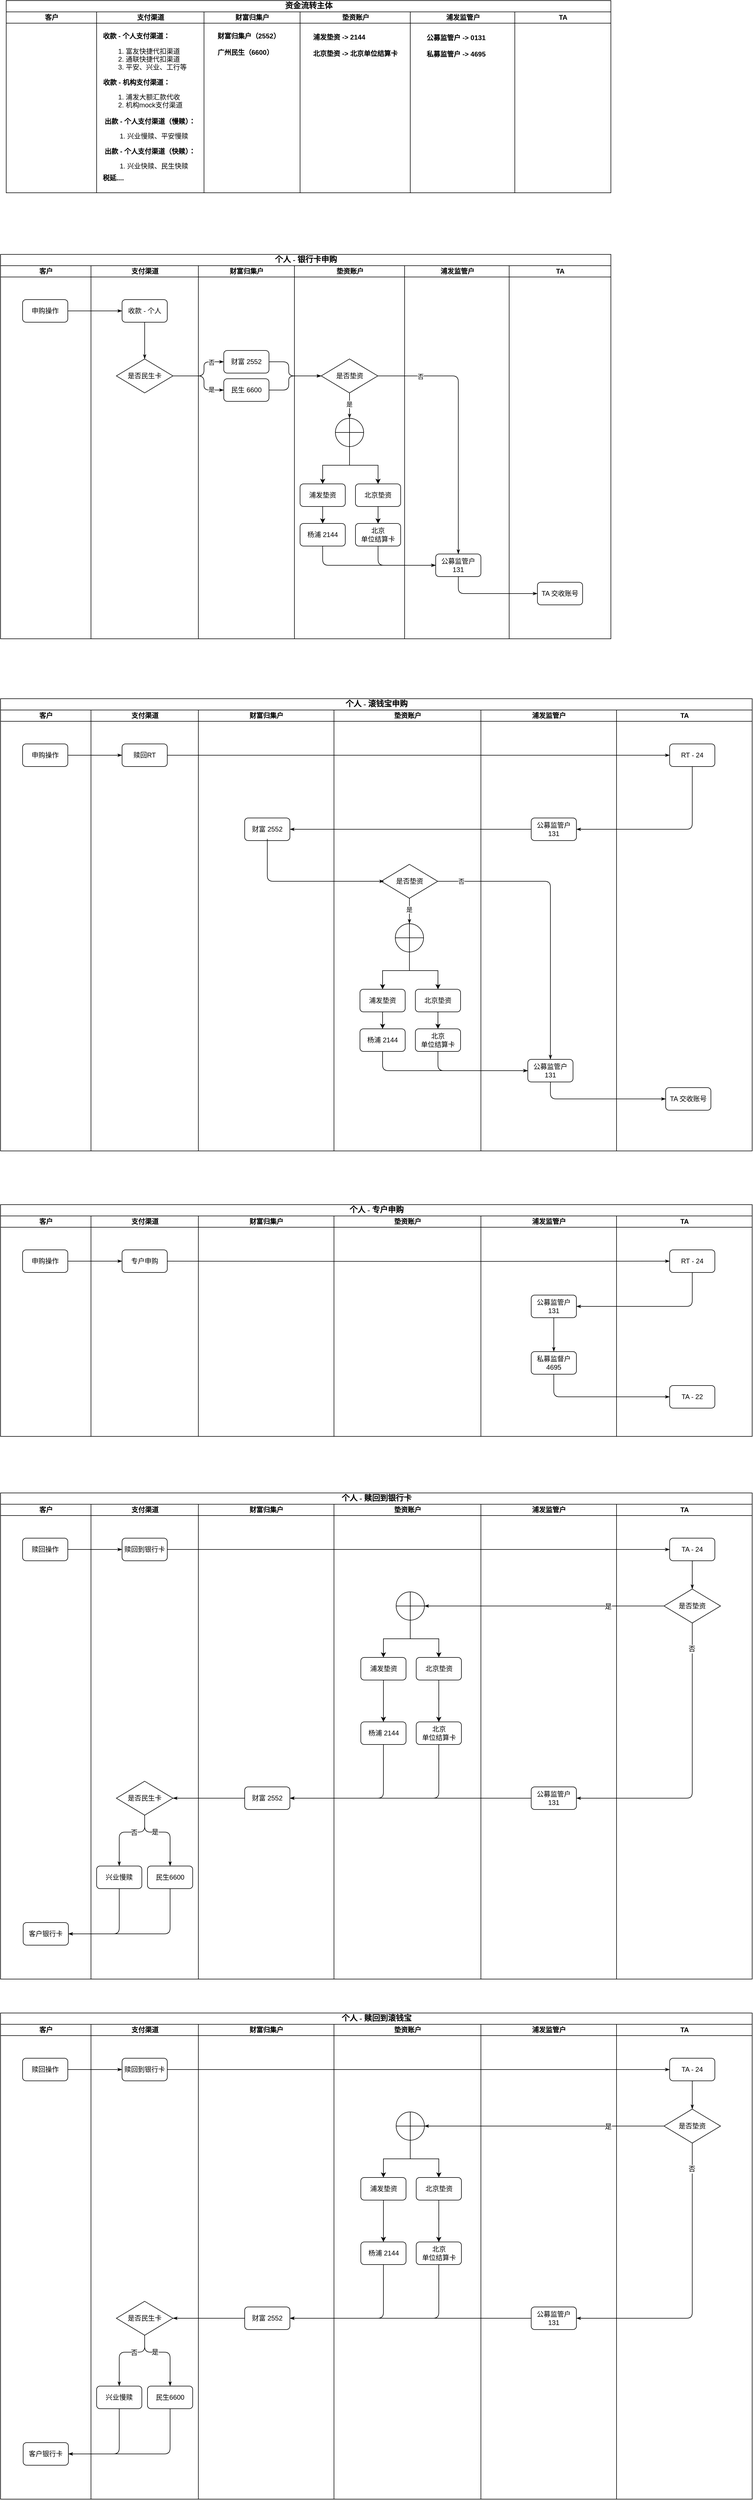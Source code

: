 <mxfile version="24.7.7">
  <diagram name="第 1 页" id="qd19owQGamvkp8HrGmAx">
    <mxGraphModel dx="2666" dy="2131" grid="1" gridSize="10" guides="1" tooltips="1" connect="1" arrows="1" fold="1" page="1" pageScale="1" pageWidth="827" pageHeight="1169" math="0" shadow="0">
      <root>
        <mxCell id="0" />
        <mxCell id="1" parent="0" />
        <mxCell id="iqYd82NWPD9aMixS2ALM-1" value="&lt;font style=&quot;font-size: 14px;&quot;&gt;资金流转主体&lt;/font&gt;" style="swimlane;html=1;childLayout=stackLayout;startSize=20;rounded=0;shadow=0;labelBackgroundColor=none;strokeWidth=1;fontFamily=Verdana;fontSize=8;align=center;" vertex="1" parent="1">
          <mxGeometry x="60" y="-950" width="1070" height="340" as="geometry">
            <mxRectangle x="70" y="40" width="60" height="20" as="alternateBounds" />
          </mxGeometry>
        </mxCell>
        <mxCell id="iqYd82NWPD9aMixS2ALM-2" value="客户" style="swimlane;html=1;startSize=20;" vertex="1" parent="iqYd82NWPD9aMixS2ALM-1">
          <mxGeometry y="20" width="160" height="320" as="geometry">
            <mxRectangle y="20" width="40" height="730" as="alternateBounds" />
          </mxGeometry>
        </mxCell>
        <mxCell id="iqYd82NWPD9aMixS2ALM-3" value="支付渠道" style="swimlane;html=1;startSize=20;" vertex="1" parent="iqYd82NWPD9aMixS2ALM-1">
          <mxGeometry x="160" y="20" width="190" height="320" as="geometry">
            <mxRectangle x="160" y="20" width="40" height="730" as="alternateBounds" />
          </mxGeometry>
        </mxCell>
        <mxCell id="iqYd82NWPD9aMixS2ALM-4" value="&lt;span style=&quot;background-color: initial;&quot;&gt;&lt;b&gt;&amp;nbsp; &amp;nbsp;收款 - 个人支付渠道：&lt;/b&gt;&lt;/span&gt;&lt;br&gt;&lt;blockquote style=&quot;margin: 0 0 0 40px; border: none; padding: 0px;&quot;&gt;&lt;ol&gt;&lt;li style=&quot;text-align: left;&quot;&gt;&lt;span style=&quot;background-color: initial;&quot;&gt;富友快捷代扣渠道&lt;/span&gt;&lt;/li&gt;&lt;li style=&quot;text-align: left;&quot;&gt;&lt;span style=&quot;background-color: initial;&quot;&gt;通联快捷代扣渠道&lt;/span&gt;&lt;/li&gt;&lt;li style=&quot;text-align: left;&quot;&gt;&lt;span style=&quot;background-color: initial;&quot;&gt;平安、兴业、工行等&lt;/span&gt;&lt;/li&gt;&lt;/ol&gt;&lt;div style=&quot;text-align: left;&quot;&gt;&lt;span style=&quot;text-align: center; background-color: initial;&quot;&gt;&lt;b&gt;收款 - 机构支付渠道：&lt;/b&gt;&lt;/span&gt;&lt;br style=&quot;text-align: center;&quot;&gt;&lt;ol&gt;&lt;li&gt;浦发大额汇款代收&lt;br&gt;&lt;/li&gt;&lt;li&gt;机构mock支付渠道&lt;br&gt;&lt;/li&gt;&lt;/ol&gt;&lt;/div&gt;&lt;/blockquote&gt;" style="text;html=1;align=center;verticalAlign=middle;resizable=0;points=[];autosize=1;strokeColor=none;fillColor=none;" vertex="1" parent="iqYd82NWPD9aMixS2ALM-3">
          <mxGeometry x="-40" y="30" width="210" height="160" as="geometry" />
        </mxCell>
        <mxCell id="iqYd82NWPD9aMixS2ALM-5" value="财富归集户" style="swimlane;html=1;startSize=20;" vertex="1" parent="iqYd82NWPD9aMixS2ALM-1">
          <mxGeometry x="350" y="20" width="170" height="320" as="geometry">
            <mxRectangle x="320" y="20" width="40" height="730" as="alternateBounds" />
          </mxGeometry>
        </mxCell>
        <mxCell id="iqYd82NWPD9aMixS2ALM-6" value="&lt;b style=&quot;background-color: initial;&quot;&gt;财富归集户（2552）&lt;br&gt;&lt;/b&gt;&lt;br&gt;&lt;b style=&quot;background-color: initial;&quot;&gt;广州民生（6600）&lt;/b&gt;" style="text;html=1;align=left;verticalAlign=middle;resizable=0;points=[];autosize=1;strokeColor=none;fillColor=none;" vertex="1" parent="iqYd82NWPD9aMixS2ALM-5">
          <mxGeometry x="22" y="27" width="130" height="60" as="geometry" />
        </mxCell>
        <mxCell id="iqYd82NWPD9aMixS2ALM-7" value="垫资账户" style="swimlane;html=1;startSize=20;" vertex="1" parent="iqYd82NWPD9aMixS2ALM-1">
          <mxGeometry x="520" y="20" width="195" height="320" as="geometry" />
        </mxCell>
        <mxCell id="iqYd82NWPD9aMixS2ALM-8" value="&lt;b style=&quot;background-color: initial;&quot;&gt;浦发垫资 -&amp;gt; 2144&lt;br&gt;&lt;/b&gt;&lt;br&gt;&lt;b style=&quot;background-color: initial;&quot;&gt;北京垫资 -&amp;gt; 北京单位结算卡&lt;/b&gt;" style="text;html=1;align=left;verticalAlign=middle;resizable=0;points=[];autosize=1;strokeColor=none;fillColor=none;" vertex="1" parent="iqYd82NWPD9aMixS2ALM-7">
          <mxGeometry x="21" y="29" width="170" height="60" as="geometry" />
        </mxCell>
        <mxCell id="iqYd82NWPD9aMixS2ALM-9" value="浦发监管户" style="swimlane;html=1;startSize=20;" vertex="1" parent="iqYd82NWPD9aMixS2ALM-1">
          <mxGeometry x="715" y="20" width="185" height="320" as="geometry" />
        </mxCell>
        <mxCell id="iqYd82NWPD9aMixS2ALM-10" value="&lt;b style=&quot;background-color: initial;&quot;&gt;公募监管户 -&amp;gt; 0131&lt;br&gt;&lt;/b&gt;&lt;br&gt;&lt;b style=&quot;background-color: initial;&quot;&gt;私募监管户 -&amp;gt; 4695&lt;/b&gt;&lt;span style=&quot;color: rgba(0, 0, 0, 0); font-family: monospace; font-size: 0px; background-color: initial;&quot;&gt;%3CmxGraphModel%3E%3Croot%3E%3CmxCell%20id%3D%220%22%2F%3E%3CmxCell%20id%3D%221%22%20parent%3D%220%22%2F%3E%3CmxCell%20id%3D%222%22%20value%3D%22%26lt%3Bb%20style%3D%26quot%3Bbackground-color%3A%20initial%3B%26quot%3B%26gt%3B%E6%B5%A6%E5%8F%91%E5%9E%AB%E8%B5%84%20-%26amp%3Bgt%3B%202144%26lt%3Bbr%26gt%3B%26lt%3B%2Fb%26gt%3B%26lt%3Bbr%26gt%3B%26lt%3Bb%20style%3D%26quot%3Bbackground-color%3A%20initial%3B%26quot%3B%26gt%3B%E5%8C%97%E4%BA%AC%E5%9E%AB%E8%B5%84%20-%26amp%3Bgt%3B%20%E5%8C%97%E4%BA%AC%E5%8D%95%E4%BD%8D%E7%BB%93%E7%AE%97%E5%8D%A1%26lt%3B%2Fb%26gt%3B%22%20style%3D%22text%3Bhtml%3D1%3Balign%3Dleft%3BverticalAlign%3Dmiddle%3Bresizable%3D0%3Bpoints%3D%5B%5D%3Bautosize%3D1%3BstrokeColor%3Dnone%3BfillColor%3Dnone%3B%22%20vertex%3D%221%22%20parent%3D%221%22%3E%3CmxGeometry%20x%3D%22591%22%20y%3D%22-901%22%20width%3D%22170%22%20height%3D%2260%22%20as%3D%22geometry%22%2F%3E%3C%2FmxCell%3E%3C%2Froot%3E%3C%2FmxGraphModel%3E4&lt;/span&gt;" style="text;html=1;align=left;verticalAlign=middle;resizable=0;points=[];autosize=1;strokeColor=none;fillColor=none;" vertex="1" parent="iqYd82NWPD9aMixS2ALM-9">
          <mxGeometry x="27" y="30" width="130" height="60" as="geometry" />
        </mxCell>
        <mxCell id="iqYd82NWPD9aMixS2ALM-11" value="TA" style="swimlane;html=1;startSize=20;" vertex="1" parent="iqYd82NWPD9aMixS2ALM-1">
          <mxGeometry x="900" y="20" width="170" height="320" as="geometry" />
        </mxCell>
        <mxCell id="iqYd82NWPD9aMixS2ALM-12" value="&lt;span style=&quot;background-color: initial;&quot;&gt;&lt;b&gt;&amp;nbsp; &amp;nbsp; &amp;nbsp; &amp;nbsp; &amp;nbsp; &amp;nbsp; 出款 - 个人支付渠道（慢赎）：&lt;/b&gt;&lt;/span&gt;&lt;br&gt;&lt;blockquote style=&quot;margin: 0 0 0 40px; border: none; padding: 0px;&quot;&gt;&lt;ol&gt;&lt;li style=&quot;text-align: left;&quot;&gt;兴业慢赎、平安慢赎&lt;/li&gt;&lt;/ol&gt;&lt;div style=&quot;text-align: left;&quot;&gt;&lt;b style=&quot;background-color: initial; text-align: center;&quot;&gt;出款 - 个人支付渠道（快赎）：&lt;/b&gt;&lt;br&gt;&lt;/div&gt;&lt;div style=&quot;text-align: left;&quot;&gt;&lt;ol&gt;&lt;li&gt;&lt;span style=&quot;text-align: left; background-color: initial;&quot;&gt;兴业快赎、民生快赎&lt;/span&gt;&lt;/li&gt;&lt;/ol&gt;&lt;/div&gt;&lt;div style=&quot;text-align: left;&quot;&gt;&lt;/div&gt;&lt;/blockquote&gt;" style="text;html=1;align=center;verticalAlign=middle;resizable=0;points=[];autosize=1;strokeColor=none;fillColor=none;" vertex="1" parent="1">
          <mxGeometry x="179" y="-751" width="230" height="120" as="geometry" />
        </mxCell>
        <mxCell id="iqYd82NWPD9aMixS2ALM-13" value="&lt;span style=&quot;background-color: initial;&quot;&gt;&lt;b&gt;&amp;nbsp; &amp;nbsp; &amp;nbsp; &amp;nbsp; &amp;nbsp; &amp;nbsp; 税延....&lt;/b&gt;&lt;/span&gt;&lt;blockquote style=&quot;margin: 0 0 0 40px; border: none; padding: 0px;&quot;&gt;&lt;div style=&quot;text-align: left;&quot;&gt;&lt;/div&gt;&lt;/blockquote&gt;" style="text;html=1;align=center;verticalAlign=middle;resizable=0;points=[];autosize=1;strokeColor=none;fillColor=none;" vertex="1" parent="1">
          <mxGeometry x="179" y="-651" width="100" height="30" as="geometry" />
        </mxCell>
        <mxCell id="iqYd82NWPD9aMixS2ALM-14" value="&lt;font style=&quot;font-size: 14px;&quot;&gt;个人 - 银行卡申购&lt;/font&gt;" style="swimlane;html=1;childLayout=stackLayout;startSize=20;rounded=0;shadow=0;labelBackgroundColor=none;strokeWidth=1;fontFamily=Verdana;fontSize=8;align=center;" vertex="1" parent="1">
          <mxGeometry x="50" y="-501" width="1080" height="680" as="geometry">
            <mxRectangle x="70" y="40" width="60" height="20" as="alternateBounds" />
          </mxGeometry>
        </mxCell>
        <mxCell id="iqYd82NWPD9aMixS2ALM-15" value="客户" style="swimlane;html=1;startSize=20;" vertex="1" parent="iqYd82NWPD9aMixS2ALM-14">
          <mxGeometry y="20" width="160" height="660" as="geometry">
            <mxRectangle y="20" width="40" height="730" as="alternateBounds" />
          </mxGeometry>
        </mxCell>
        <mxCell id="iqYd82NWPD9aMixS2ALM-16" value="申购操作" style="rounded=1;whiteSpace=wrap;html=1;" vertex="1" parent="iqYd82NWPD9aMixS2ALM-15">
          <mxGeometry x="39" y="60" width="80" height="40" as="geometry" />
        </mxCell>
        <mxCell id="iqYd82NWPD9aMixS2ALM-17" value="支付渠道" style="swimlane;html=1;startSize=20;" vertex="1" parent="iqYd82NWPD9aMixS2ALM-14">
          <mxGeometry x="160" y="20" width="190" height="660" as="geometry">
            <mxRectangle x="160" y="20" width="40" height="730" as="alternateBounds" />
          </mxGeometry>
        </mxCell>
        <mxCell id="iqYd82NWPD9aMixS2ALM-18" value="收款 - 个人" style="rounded=1;whiteSpace=wrap;html=1;" vertex="1" parent="iqYd82NWPD9aMixS2ALM-17">
          <mxGeometry x="55" y="60" width="80" height="40" as="geometry" />
        </mxCell>
        <mxCell id="iqYd82NWPD9aMixS2ALM-19" value="财富归集户" style="swimlane;html=1;startSize=20;" vertex="1" parent="iqYd82NWPD9aMixS2ALM-14">
          <mxGeometry x="350" y="20" width="170" height="660" as="geometry">
            <mxRectangle x="320" y="20" width="40" height="730" as="alternateBounds" />
          </mxGeometry>
        </mxCell>
        <mxCell id="iqYd82NWPD9aMixS2ALM-20" value="是否民生卡" style="rhombus;whiteSpace=wrap;html=1;" vertex="1" parent="iqYd82NWPD9aMixS2ALM-19">
          <mxGeometry x="-145" y="165" width="100" height="60" as="geometry" />
        </mxCell>
        <mxCell id="iqYd82NWPD9aMixS2ALM-21" value="财富 2552" style="rounded=1;whiteSpace=wrap;html=1;" vertex="1" parent="iqYd82NWPD9aMixS2ALM-19">
          <mxGeometry x="45" y="150" width="80" height="40" as="geometry" />
        </mxCell>
        <mxCell id="iqYd82NWPD9aMixS2ALM-22" value="民生 6600" style="rounded=1;whiteSpace=wrap;html=1;" vertex="1" parent="iqYd82NWPD9aMixS2ALM-19">
          <mxGeometry x="45" y="200" width="80" height="40" as="geometry" />
        </mxCell>
        <mxCell id="iqYd82NWPD9aMixS2ALM-23" style="edgeStyle=orthogonalEdgeStyle;rounded=1;orthogonalLoop=1;jettySize=auto;html=1;strokeColor=default;strokeWidth=1;align=center;verticalAlign=middle;fontFamily=Verdana;fontSize=8;fontColor=default;labelBackgroundColor=none;startArrow=none;startFill=0;startSize=5;endArrow=classicThin;endFill=1;endSize=5;entryX=0;entryY=0.5;entryDx=0;entryDy=0;" edge="1" parent="iqYd82NWPD9aMixS2ALM-19" source="iqYd82NWPD9aMixS2ALM-20" target="iqYd82NWPD9aMixS2ALM-21">
          <mxGeometry relative="1" as="geometry">
            <Array as="points">
              <mxPoint x="10" y="195" />
              <mxPoint x="10" y="170" />
            </Array>
          </mxGeometry>
        </mxCell>
        <mxCell id="iqYd82NWPD9aMixS2ALM-24" value="否" style="edgeLabel;html=1;align=center;verticalAlign=middle;resizable=0;points=[];" connectable="0" vertex="1" parent="iqYd82NWPD9aMixS2ALM-23">
          <mxGeometry x="0.744" y="-1" relative="1" as="geometry">
            <mxPoint x="-8" as="offset" />
          </mxGeometry>
        </mxCell>
        <mxCell id="iqYd82NWPD9aMixS2ALM-25" style="edgeStyle=orthogonalEdgeStyle;rounded=1;orthogonalLoop=1;jettySize=auto;html=1;entryX=0;entryY=0.5;entryDx=0;entryDy=0;strokeColor=default;strokeWidth=1;align=center;verticalAlign=middle;fontFamily=Verdana;fontSize=8;fontColor=default;labelBackgroundColor=none;startArrow=none;startFill=0;startSize=5;endArrow=classicThin;endFill=1;endSize=5;" edge="1" parent="iqYd82NWPD9aMixS2ALM-19" source="iqYd82NWPD9aMixS2ALM-20" target="iqYd82NWPD9aMixS2ALM-22">
          <mxGeometry relative="1" as="geometry">
            <Array as="points">
              <mxPoint x="10" y="195" />
              <mxPoint x="10" y="220" />
            </Array>
          </mxGeometry>
        </mxCell>
        <mxCell id="iqYd82NWPD9aMixS2ALM-26" value="是" style="edgeLabel;html=1;align=center;verticalAlign=middle;resizable=0;points=[];" connectable="0" vertex="1" parent="iqYd82NWPD9aMixS2ALM-25">
          <mxGeometry x="0.802" y="1" relative="1" as="geometry">
            <mxPoint x="-11" as="offset" />
          </mxGeometry>
        </mxCell>
        <mxCell id="iqYd82NWPD9aMixS2ALM-27" value="垫资账户" style="swimlane;html=1;startSize=20;" vertex="1" parent="iqYd82NWPD9aMixS2ALM-14">
          <mxGeometry x="520" y="20" width="195" height="660" as="geometry" />
        </mxCell>
        <mxCell id="iqYd82NWPD9aMixS2ALM-28" style="edgeStyle=orthogonalEdgeStyle;rounded=1;orthogonalLoop=1;jettySize=auto;html=1;strokeColor=default;strokeWidth=1;align=center;verticalAlign=middle;fontFamily=Verdana;fontSize=8;fontColor=default;labelBackgroundColor=none;startArrow=none;startFill=0;startSize=5;endArrow=classicThin;endFill=1;endSize=5;entryX=0.5;entryY=0;entryDx=0;entryDy=0;entryPerimeter=0;" edge="1" parent="iqYd82NWPD9aMixS2ALM-27" source="iqYd82NWPD9aMixS2ALM-30" target="iqYd82NWPD9aMixS2ALM-33">
          <mxGeometry relative="1" as="geometry">
            <mxPoint x="97.5" y="270" as="targetPoint" />
          </mxGeometry>
        </mxCell>
        <mxCell id="iqYd82NWPD9aMixS2ALM-29" value="是" style="edgeLabel;html=1;align=center;verticalAlign=middle;resizable=0;points=[];" connectable="0" vertex="1" parent="iqYd82NWPD9aMixS2ALM-28">
          <mxGeometry x="-0.127" y="-1" relative="1" as="geometry">
            <mxPoint as="offset" />
          </mxGeometry>
        </mxCell>
        <mxCell id="iqYd82NWPD9aMixS2ALM-30" value="是否垫资" style="rhombus;whiteSpace=wrap;html=1;" vertex="1" parent="iqYd82NWPD9aMixS2ALM-27">
          <mxGeometry x="47.5" y="165" width="100" height="60" as="geometry" />
        </mxCell>
        <mxCell id="iqYd82NWPD9aMixS2ALM-31" style="edgeStyle=orthogonalEdgeStyle;rounded=0;orthogonalLoop=1;jettySize=auto;html=1;" edge="1" parent="iqYd82NWPD9aMixS2ALM-27" source="iqYd82NWPD9aMixS2ALM-33" target="iqYd82NWPD9aMixS2ALM-35">
          <mxGeometry relative="1" as="geometry" />
        </mxCell>
        <mxCell id="iqYd82NWPD9aMixS2ALM-32" style="edgeStyle=orthogonalEdgeStyle;rounded=0;orthogonalLoop=1;jettySize=auto;html=1;exitX=0.5;exitY=1;exitDx=0;exitDy=0;exitPerimeter=0;" edge="1" parent="iqYd82NWPD9aMixS2ALM-27" source="iqYd82NWPD9aMixS2ALM-33" target="iqYd82NWPD9aMixS2ALM-37">
          <mxGeometry relative="1" as="geometry" />
        </mxCell>
        <mxCell id="iqYd82NWPD9aMixS2ALM-33" value="" style="verticalLabelPosition=bottom;verticalAlign=top;html=1;shape=mxgraph.flowchart.summing_function;" vertex="1" parent="iqYd82NWPD9aMixS2ALM-27">
          <mxGeometry x="72.5" y="270" width="50" height="50" as="geometry" />
        </mxCell>
        <mxCell id="iqYd82NWPD9aMixS2ALM-34" style="edgeStyle=orthogonalEdgeStyle;rounded=0;orthogonalLoop=1;jettySize=auto;html=1;entryX=0.5;entryY=0;entryDx=0;entryDy=0;" edge="1" parent="iqYd82NWPD9aMixS2ALM-27" source="iqYd82NWPD9aMixS2ALM-35" target="iqYd82NWPD9aMixS2ALM-38">
          <mxGeometry relative="1" as="geometry">
            <mxPoint x="50" y="456" as="targetPoint" />
          </mxGeometry>
        </mxCell>
        <mxCell id="iqYd82NWPD9aMixS2ALM-35" value="浦发垫资" style="rounded=1;whiteSpace=wrap;html=1;" vertex="1" parent="iqYd82NWPD9aMixS2ALM-27">
          <mxGeometry x="10" y="386" width="80" height="40" as="geometry" />
        </mxCell>
        <mxCell id="iqYd82NWPD9aMixS2ALM-36" style="edgeStyle=orthogonalEdgeStyle;rounded=0;orthogonalLoop=1;jettySize=auto;html=1;entryX=0.5;entryY=0;entryDx=0;entryDy=0;" edge="1" parent="iqYd82NWPD9aMixS2ALM-27" source="iqYd82NWPD9aMixS2ALM-37" target="iqYd82NWPD9aMixS2ALM-39">
          <mxGeometry relative="1" as="geometry">
            <mxPoint x="148" y="456" as="targetPoint" />
          </mxGeometry>
        </mxCell>
        <mxCell id="iqYd82NWPD9aMixS2ALM-37" value="北京垫资" style="rounded=1;whiteSpace=wrap;html=1;" vertex="1" parent="iqYd82NWPD9aMixS2ALM-27">
          <mxGeometry x="108" y="386" width="80" height="40" as="geometry" />
        </mxCell>
        <mxCell id="iqYd82NWPD9aMixS2ALM-38" value="杨浦 2144" style="rounded=1;whiteSpace=wrap;html=1;" vertex="1" parent="iqYd82NWPD9aMixS2ALM-27">
          <mxGeometry x="10" y="456" width="80" height="40" as="geometry" />
        </mxCell>
        <mxCell id="iqYd82NWPD9aMixS2ALM-39" value="北京&lt;br&gt;单位结算卡" style="rounded=1;whiteSpace=wrap;html=1;" vertex="1" parent="iqYd82NWPD9aMixS2ALM-27">
          <mxGeometry x="108" y="456" width="80" height="40" as="geometry" />
        </mxCell>
        <mxCell id="iqYd82NWPD9aMixS2ALM-40" value="浦发监管户" style="swimlane;html=1;startSize=20;" vertex="1" parent="iqYd82NWPD9aMixS2ALM-14">
          <mxGeometry x="715" y="20" width="185" height="660" as="geometry" />
        </mxCell>
        <mxCell id="iqYd82NWPD9aMixS2ALM-41" value="公募监管户&lt;br&gt;131" style="rounded=1;whiteSpace=wrap;html=1;" vertex="1" parent="iqYd82NWPD9aMixS2ALM-40">
          <mxGeometry x="55" y="510" width="80" height="40" as="geometry" />
        </mxCell>
        <mxCell id="iqYd82NWPD9aMixS2ALM-42" value="TA" style="swimlane;html=1;startSize=20;" vertex="1" parent="iqYd82NWPD9aMixS2ALM-14">
          <mxGeometry x="900" y="20" width="180" height="660" as="geometry" />
        </mxCell>
        <mxCell id="iqYd82NWPD9aMixS2ALM-43" value="TA 交收账号" style="rounded=1;whiteSpace=wrap;html=1;" vertex="1" parent="iqYd82NWPD9aMixS2ALM-42">
          <mxGeometry x="50" y="560" width="80" height="40" as="geometry" />
        </mxCell>
        <mxCell id="iqYd82NWPD9aMixS2ALM-44" style="edgeStyle=orthogonalEdgeStyle;rounded=1;orthogonalLoop=1;jettySize=auto;html=1;exitX=1;exitY=0.5;exitDx=0;exitDy=0;entryX=0;entryY=0.5;entryDx=0;entryDy=0;strokeColor=default;strokeWidth=1;align=center;verticalAlign=middle;fontFamily=Verdana;fontSize=8;fontColor=default;labelBackgroundColor=none;startArrow=none;startFill=0;startSize=5;endArrow=classicThin;endFill=1;endSize=5;" edge="1" parent="iqYd82NWPD9aMixS2ALM-14" source="iqYd82NWPD9aMixS2ALM-16" target="iqYd82NWPD9aMixS2ALM-18">
          <mxGeometry relative="1" as="geometry">
            <mxPoint x="220" y="99.667" as="targetPoint" />
          </mxGeometry>
        </mxCell>
        <mxCell id="iqYd82NWPD9aMixS2ALM-45" style="edgeStyle=orthogonalEdgeStyle;rounded=1;orthogonalLoop=1;jettySize=auto;html=1;entryX=0.5;entryY=0;entryDx=0;entryDy=0;strokeColor=default;strokeWidth=1;align=center;verticalAlign=middle;fontFamily=Verdana;fontSize=8;fontColor=default;labelBackgroundColor=none;startArrow=none;startFill=0;startSize=5;endArrow=classicThin;endFill=1;endSize=5;" edge="1" parent="iqYd82NWPD9aMixS2ALM-14" source="iqYd82NWPD9aMixS2ALM-18" target="iqYd82NWPD9aMixS2ALM-20">
          <mxGeometry relative="1" as="geometry" />
        </mxCell>
        <mxCell id="iqYd82NWPD9aMixS2ALM-46" style="edgeStyle=orthogonalEdgeStyle;rounded=1;orthogonalLoop=1;jettySize=auto;html=1;entryX=0;entryY=0.5;entryDx=0;entryDy=0;strokeColor=default;strokeWidth=1;align=center;verticalAlign=middle;fontFamily=Verdana;fontSize=8;fontColor=default;labelBackgroundColor=none;startArrow=none;startFill=0;startSize=5;endArrow=classicThin;endFill=1;endSize=5;" edge="1" parent="iqYd82NWPD9aMixS2ALM-14" source="iqYd82NWPD9aMixS2ALM-21" target="iqYd82NWPD9aMixS2ALM-30">
          <mxGeometry relative="1" as="geometry">
            <Array as="points">
              <mxPoint x="510" y="190" />
              <mxPoint x="510" y="215" />
            </Array>
          </mxGeometry>
        </mxCell>
        <mxCell id="iqYd82NWPD9aMixS2ALM-47" style="edgeStyle=orthogonalEdgeStyle;rounded=1;orthogonalLoop=1;jettySize=auto;html=1;strokeColor=default;strokeWidth=1;align=center;verticalAlign=middle;fontFamily=Verdana;fontSize=8;fontColor=default;labelBackgroundColor=none;startArrow=none;startFill=0;startSize=5;endArrow=classicThin;endFill=1;endSize=5;" edge="1" parent="iqYd82NWPD9aMixS2ALM-14" source="iqYd82NWPD9aMixS2ALM-22" target="iqYd82NWPD9aMixS2ALM-30">
          <mxGeometry relative="1" as="geometry">
            <Array as="points">
              <mxPoint x="510" y="240" />
              <mxPoint x="510" y="215" />
            </Array>
          </mxGeometry>
        </mxCell>
        <mxCell id="iqYd82NWPD9aMixS2ALM-48" style="edgeStyle=orthogonalEdgeStyle;rounded=1;orthogonalLoop=1;jettySize=auto;html=1;entryX=0.5;entryY=0;entryDx=0;entryDy=0;strokeColor=default;strokeWidth=1;align=center;verticalAlign=middle;fontFamily=Verdana;fontSize=8;fontColor=default;labelBackgroundColor=none;startArrow=none;startFill=0;startSize=5;endArrow=classicThin;endFill=1;endSize=5;" edge="1" parent="iqYd82NWPD9aMixS2ALM-14" source="iqYd82NWPD9aMixS2ALM-30" target="iqYd82NWPD9aMixS2ALM-41">
          <mxGeometry relative="1" as="geometry">
            <Array as="points">
              <mxPoint x="810" y="215" />
            </Array>
          </mxGeometry>
        </mxCell>
        <mxCell id="iqYd82NWPD9aMixS2ALM-49" value="否" style="edgeLabel;html=1;align=center;verticalAlign=middle;resizable=0;points=[];" connectable="0" vertex="1" parent="iqYd82NWPD9aMixS2ALM-48">
          <mxGeometry x="-0.67" y="-1" relative="1" as="geometry">
            <mxPoint as="offset" />
          </mxGeometry>
        </mxCell>
        <mxCell id="iqYd82NWPD9aMixS2ALM-50" style="edgeStyle=orthogonalEdgeStyle;rounded=1;orthogonalLoop=1;jettySize=auto;html=1;entryX=0;entryY=0.5;entryDx=0;entryDy=0;strokeColor=default;strokeWidth=1;align=center;verticalAlign=middle;fontFamily=Verdana;fontSize=8;fontColor=default;labelBackgroundColor=none;startArrow=none;startFill=0;startSize=5;endArrow=classicThin;endFill=1;endSize=5;" edge="1" parent="iqYd82NWPD9aMixS2ALM-14" source="iqYd82NWPD9aMixS2ALM-38" target="iqYd82NWPD9aMixS2ALM-41">
          <mxGeometry relative="1" as="geometry">
            <mxPoint x="570" y="560" as="targetPoint" />
            <Array as="points">
              <mxPoint x="570" y="550" />
            </Array>
          </mxGeometry>
        </mxCell>
        <mxCell id="iqYd82NWPD9aMixS2ALM-51" style="edgeStyle=orthogonalEdgeStyle;rounded=1;orthogonalLoop=1;jettySize=auto;html=1;strokeColor=default;strokeWidth=1;align=center;verticalAlign=middle;fontFamily=Verdana;fontSize=8;fontColor=default;labelBackgroundColor=none;startArrow=none;startFill=0;startSize=5;endArrow=classicThin;endFill=1;endSize=5;entryX=0;entryY=0.5;entryDx=0;entryDy=0;" edge="1" parent="iqYd82NWPD9aMixS2ALM-14" source="iqYd82NWPD9aMixS2ALM-39" target="iqYd82NWPD9aMixS2ALM-41">
          <mxGeometry relative="1" as="geometry">
            <mxPoint x="668" y="560" as="targetPoint" />
            <Array as="points">
              <mxPoint x="668" y="550" />
            </Array>
          </mxGeometry>
        </mxCell>
        <mxCell id="iqYd82NWPD9aMixS2ALM-52" style="edgeStyle=orthogonalEdgeStyle;rounded=1;orthogonalLoop=1;jettySize=auto;html=1;entryX=0;entryY=0.5;entryDx=0;entryDy=0;strokeColor=default;strokeWidth=1;align=center;verticalAlign=middle;fontFamily=Verdana;fontSize=8;fontColor=default;labelBackgroundColor=none;startArrow=none;startFill=0;startSize=5;endArrow=classicThin;endFill=1;endSize=5;" edge="1" parent="iqYd82NWPD9aMixS2ALM-14" source="iqYd82NWPD9aMixS2ALM-41" target="iqYd82NWPD9aMixS2ALM-43">
          <mxGeometry relative="1" as="geometry">
            <Array as="points">
              <mxPoint x="810" y="600" />
            </Array>
          </mxGeometry>
        </mxCell>
        <mxCell id="iqYd82NWPD9aMixS2ALM-53" value="&lt;font style=&quot;font-size: 14px;&quot;&gt;个人 - 滚钱宝申购&lt;/font&gt;" style="swimlane;html=1;childLayout=stackLayout;startSize=20;rounded=0;shadow=0;labelBackgroundColor=none;strokeWidth=1;fontFamily=Verdana;fontSize=8;align=center;" vertex="1" parent="1">
          <mxGeometry x="50" y="285" width="1330" height="800" as="geometry">
            <mxRectangle x="70" y="40" width="60" height="20" as="alternateBounds" />
          </mxGeometry>
        </mxCell>
        <mxCell id="iqYd82NWPD9aMixS2ALM-54" value="客户" style="swimlane;html=1;startSize=20;" vertex="1" parent="iqYd82NWPD9aMixS2ALM-53">
          <mxGeometry y="20" width="160" height="780" as="geometry">
            <mxRectangle y="20" width="40" height="730" as="alternateBounds" />
          </mxGeometry>
        </mxCell>
        <mxCell id="iqYd82NWPD9aMixS2ALM-55" value="申购操作" style="rounded=1;whiteSpace=wrap;html=1;" vertex="1" parent="iqYd82NWPD9aMixS2ALM-54">
          <mxGeometry x="39" y="60" width="80" height="40" as="geometry" />
        </mxCell>
        <mxCell id="iqYd82NWPD9aMixS2ALM-56" value="支付渠道" style="swimlane;html=1;startSize=20;" vertex="1" parent="iqYd82NWPD9aMixS2ALM-53">
          <mxGeometry x="160" y="20" width="190" height="780" as="geometry">
            <mxRectangle x="160" y="20" width="40" height="730" as="alternateBounds" />
          </mxGeometry>
        </mxCell>
        <mxCell id="iqYd82NWPD9aMixS2ALM-57" value="赎回RT" style="rounded=1;whiteSpace=wrap;html=1;" vertex="1" parent="iqYd82NWPD9aMixS2ALM-56">
          <mxGeometry x="55" y="60" width="80" height="40" as="geometry" />
        </mxCell>
        <mxCell id="iqYd82NWPD9aMixS2ALM-58" value="财富归集户" style="swimlane;html=1;startSize=20;" vertex="1" parent="iqYd82NWPD9aMixS2ALM-53">
          <mxGeometry x="350" y="20" width="240" height="780" as="geometry">
            <mxRectangle x="320" y="20" width="40" height="730" as="alternateBounds" />
          </mxGeometry>
        </mxCell>
        <mxCell id="iqYd82NWPD9aMixS2ALM-59" value="财富 2552" style="rounded=1;whiteSpace=wrap;html=1;" vertex="1" parent="iqYd82NWPD9aMixS2ALM-58">
          <mxGeometry x="82" y="191" width="80" height="40" as="geometry" />
        </mxCell>
        <mxCell id="iqYd82NWPD9aMixS2ALM-62" value="垫资账户" style="swimlane;html=1;startSize=20;" vertex="1" parent="iqYd82NWPD9aMixS2ALM-53">
          <mxGeometry x="590" y="20" width="260" height="780" as="geometry" />
        </mxCell>
        <mxCell id="iqYd82NWPD9aMixS2ALM-72" value="浦发监管户" style="swimlane;html=1;startSize=20;" vertex="1" parent="iqYd82NWPD9aMixS2ALM-53">
          <mxGeometry x="850" y="20" width="240" height="780" as="geometry" />
        </mxCell>
        <mxCell id="iqYd82NWPD9aMixS2ALM-73" value="公募监管户&lt;br&gt;131" style="rounded=1;whiteSpace=wrap;html=1;" vertex="1" parent="iqYd82NWPD9aMixS2ALM-72">
          <mxGeometry x="89" y="191" width="80" height="40" as="geometry" />
        </mxCell>
        <mxCell id="iqYd82NWPD9aMixS2ALM-102" value="公募监管户&lt;br&gt;131" style="rounded=1;whiteSpace=wrap;html=1;" vertex="1" parent="iqYd82NWPD9aMixS2ALM-72">
          <mxGeometry x="83" y="618" width="80" height="40" as="geometry" />
        </mxCell>
        <mxCell id="iqYd82NWPD9aMixS2ALM-74" value="TA" style="swimlane;html=1;startSize=20;" vertex="1" parent="iqYd82NWPD9aMixS2ALM-53">
          <mxGeometry x="1090" y="20" width="240" height="780" as="geometry" />
        </mxCell>
        <mxCell id="iqYd82NWPD9aMixS2ALM-75" value="RT - 24" style="rounded=1;whiteSpace=wrap;html=1;" vertex="1" parent="iqYd82NWPD9aMixS2ALM-74">
          <mxGeometry x="94" y="60" width="80" height="40" as="geometry" />
        </mxCell>
        <mxCell id="iqYd82NWPD9aMixS2ALM-90" style="edgeStyle=orthogonalEdgeStyle;rounded=1;orthogonalLoop=1;jettySize=auto;html=1;strokeColor=default;strokeWidth=1;align=center;verticalAlign=middle;fontFamily=Verdana;fontSize=8;fontColor=default;labelBackgroundColor=none;startArrow=none;startFill=0;startSize=5;endArrow=classicThin;endFill=1;endSize=5;entryX=0.5;entryY=0;entryDx=0;entryDy=0;entryPerimeter=0;" edge="1" parent="iqYd82NWPD9aMixS2ALM-74" source="iqYd82NWPD9aMixS2ALM-92" target="iqYd82NWPD9aMixS2ALM-95">
          <mxGeometry relative="1" as="geometry">
            <mxPoint x="-366.5" y="378" as="targetPoint" />
          </mxGeometry>
        </mxCell>
        <mxCell id="iqYd82NWPD9aMixS2ALM-91" value="是" style="edgeLabel;html=1;align=center;verticalAlign=middle;resizable=0;points=[];" connectable="0" vertex="1" parent="iqYd82NWPD9aMixS2ALM-90">
          <mxGeometry x="-0.127" y="-1" relative="1" as="geometry">
            <mxPoint as="offset" />
          </mxGeometry>
        </mxCell>
        <mxCell id="iqYd82NWPD9aMixS2ALM-92" value="是否垫资" style="rhombus;whiteSpace=wrap;html=1;" vertex="1" parent="iqYd82NWPD9aMixS2ALM-74">
          <mxGeometry x="-416.5" y="273" width="100" height="60" as="geometry" />
        </mxCell>
        <mxCell id="iqYd82NWPD9aMixS2ALM-93" style="edgeStyle=orthogonalEdgeStyle;rounded=0;orthogonalLoop=1;jettySize=auto;html=1;" edge="1" parent="iqYd82NWPD9aMixS2ALM-74" source="iqYd82NWPD9aMixS2ALM-95" target="iqYd82NWPD9aMixS2ALM-97">
          <mxGeometry relative="1" as="geometry" />
        </mxCell>
        <mxCell id="iqYd82NWPD9aMixS2ALM-94" style="edgeStyle=orthogonalEdgeStyle;rounded=0;orthogonalLoop=1;jettySize=auto;html=1;exitX=0.5;exitY=1;exitDx=0;exitDy=0;exitPerimeter=0;" edge="1" parent="iqYd82NWPD9aMixS2ALM-74" source="iqYd82NWPD9aMixS2ALM-95" target="iqYd82NWPD9aMixS2ALM-99">
          <mxGeometry relative="1" as="geometry" />
        </mxCell>
        <mxCell id="iqYd82NWPD9aMixS2ALM-95" value="" style="verticalLabelPosition=bottom;verticalAlign=top;html=1;shape=mxgraph.flowchart.summing_function;" vertex="1" parent="iqYd82NWPD9aMixS2ALM-74">
          <mxGeometry x="-391.5" y="378" width="50" height="50" as="geometry" />
        </mxCell>
        <mxCell id="iqYd82NWPD9aMixS2ALM-96" style="edgeStyle=orthogonalEdgeStyle;rounded=0;orthogonalLoop=1;jettySize=auto;html=1;entryX=0.5;entryY=0;entryDx=0;entryDy=0;" edge="1" parent="iqYd82NWPD9aMixS2ALM-74" source="iqYd82NWPD9aMixS2ALM-97" target="iqYd82NWPD9aMixS2ALM-100">
          <mxGeometry relative="1" as="geometry">
            <mxPoint x="-414" y="564" as="targetPoint" />
          </mxGeometry>
        </mxCell>
        <mxCell id="iqYd82NWPD9aMixS2ALM-97" value="浦发垫资" style="rounded=1;whiteSpace=wrap;html=1;" vertex="1" parent="iqYd82NWPD9aMixS2ALM-74">
          <mxGeometry x="-454" y="494" width="80" height="40" as="geometry" />
        </mxCell>
        <mxCell id="iqYd82NWPD9aMixS2ALM-98" style="edgeStyle=orthogonalEdgeStyle;rounded=0;orthogonalLoop=1;jettySize=auto;html=1;entryX=0.5;entryY=0;entryDx=0;entryDy=0;" edge="1" parent="iqYd82NWPD9aMixS2ALM-74" source="iqYd82NWPD9aMixS2ALM-99" target="iqYd82NWPD9aMixS2ALM-101">
          <mxGeometry relative="1" as="geometry">
            <mxPoint x="-316" y="564" as="targetPoint" />
          </mxGeometry>
        </mxCell>
        <mxCell id="iqYd82NWPD9aMixS2ALM-99" value="北京垫资" style="rounded=1;whiteSpace=wrap;html=1;" vertex="1" parent="iqYd82NWPD9aMixS2ALM-74">
          <mxGeometry x="-356" y="494" width="80" height="40" as="geometry" />
        </mxCell>
        <mxCell id="iqYd82NWPD9aMixS2ALM-100" value="杨浦 2144" style="rounded=1;whiteSpace=wrap;html=1;" vertex="1" parent="iqYd82NWPD9aMixS2ALM-74">
          <mxGeometry x="-454" y="564" width="80" height="40" as="geometry" />
        </mxCell>
        <mxCell id="iqYd82NWPD9aMixS2ALM-101" value="北京&lt;br&gt;单位结算卡" style="rounded=1;whiteSpace=wrap;html=1;" vertex="1" parent="iqYd82NWPD9aMixS2ALM-74">
          <mxGeometry x="-356" y="564" width="80" height="40" as="geometry" />
        </mxCell>
        <mxCell id="iqYd82NWPD9aMixS2ALM-103" value="TA 交收账号" style="rounded=1;whiteSpace=wrap;html=1;" vertex="1" parent="iqYd82NWPD9aMixS2ALM-74">
          <mxGeometry x="87" y="668" width="80" height="40" as="geometry" />
        </mxCell>
        <mxCell id="iqYd82NWPD9aMixS2ALM-78" style="edgeStyle=orthogonalEdgeStyle;rounded=1;orthogonalLoop=1;jettySize=auto;html=1;exitX=1;exitY=0.5;exitDx=0;exitDy=0;entryX=0;entryY=0.5;entryDx=0;entryDy=0;strokeColor=default;strokeWidth=1;align=center;verticalAlign=middle;fontFamily=Verdana;fontSize=8;fontColor=default;labelBackgroundColor=none;startArrow=none;startFill=0;startSize=5;endArrow=classicThin;endFill=1;endSize=5;" edge="1" parent="iqYd82NWPD9aMixS2ALM-53" source="iqYd82NWPD9aMixS2ALM-55" target="iqYd82NWPD9aMixS2ALM-57">
          <mxGeometry relative="1" as="geometry">
            <mxPoint x="220" y="99.667" as="targetPoint" />
          </mxGeometry>
        </mxCell>
        <mxCell id="iqYd82NWPD9aMixS2ALM-79" style="edgeStyle=orthogonalEdgeStyle;rounded=1;orthogonalLoop=1;jettySize=auto;html=1;entryX=0;entryY=0.5;entryDx=0;entryDy=0;strokeColor=default;strokeWidth=1;align=center;verticalAlign=middle;fontFamily=Verdana;fontSize=8;fontColor=default;labelBackgroundColor=none;startArrow=none;startFill=0;startSize=5;endArrow=classicThin;endFill=1;endSize=5;" edge="1" parent="iqYd82NWPD9aMixS2ALM-53" source="iqYd82NWPD9aMixS2ALM-57" target="iqYd82NWPD9aMixS2ALM-75">
          <mxGeometry relative="1" as="geometry" />
        </mxCell>
        <mxCell id="iqYd82NWPD9aMixS2ALM-89" style="edgeStyle=orthogonalEdgeStyle;shape=connector;rounded=1;orthogonalLoop=1;jettySize=auto;html=1;entryX=1;entryY=0.5;entryDx=0;entryDy=0;strokeColor=default;strokeWidth=1;align=center;verticalAlign=middle;fontFamily=Verdana;fontSize=12;fontColor=default;labelBorderColor=none;labelBackgroundColor=default;resizable=0;startArrow=none;startFill=0;startSize=5;endArrow=classicThin;endFill=1;endSize=5;" edge="1" parent="iqYd82NWPD9aMixS2ALM-53" source="iqYd82NWPD9aMixS2ALM-73" target="iqYd82NWPD9aMixS2ALM-59">
          <mxGeometry relative="1" as="geometry" />
        </mxCell>
        <mxCell id="iqYd82NWPD9aMixS2ALM-104" style="edgeStyle=orthogonalEdgeStyle;rounded=1;orthogonalLoop=1;jettySize=auto;html=1;entryX=0.5;entryY=0;entryDx=0;entryDy=0;strokeColor=default;strokeWidth=1;align=center;verticalAlign=middle;fontFamily=Verdana;fontSize=8;fontColor=default;labelBackgroundColor=none;startArrow=none;startFill=0;startSize=5;endArrow=classicThin;endFill=1;endSize=5;" edge="1" parent="iqYd82NWPD9aMixS2ALM-53" source="iqYd82NWPD9aMixS2ALM-92" target="iqYd82NWPD9aMixS2ALM-102">
          <mxGeometry relative="1" as="geometry">
            <Array as="points">
              <mxPoint x="973" y="323" />
            </Array>
          </mxGeometry>
        </mxCell>
        <mxCell id="iqYd82NWPD9aMixS2ALM-105" value="否" style="edgeLabel;html=1;align=center;verticalAlign=middle;resizable=0;points=[];" connectable="0" vertex="1" parent="iqYd82NWPD9aMixS2ALM-104">
          <mxGeometry x="-0.67" y="-1" relative="1" as="geometry">
            <mxPoint x="-44" y="-1" as="offset" />
          </mxGeometry>
        </mxCell>
        <mxCell id="iqYd82NWPD9aMixS2ALM-106" style="edgeStyle=orthogonalEdgeStyle;rounded=1;orthogonalLoop=1;jettySize=auto;html=1;entryX=0;entryY=0.5;entryDx=0;entryDy=0;strokeColor=default;strokeWidth=1;align=center;verticalAlign=middle;fontFamily=Verdana;fontSize=8;fontColor=default;labelBackgroundColor=none;startArrow=none;startFill=0;startSize=5;endArrow=classicThin;endFill=1;endSize=5;" edge="1" parent="iqYd82NWPD9aMixS2ALM-53" source="iqYd82NWPD9aMixS2ALM-100" target="iqYd82NWPD9aMixS2ALM-102">
          <mxGeometry relative="1" as="geometry">
            <mxPoint x="676" y="668" as="targetPoint" />
            <Array as="points">
              <mxPoint x="676" y="658" />
            </Array>
          </mxGeometry>
        </mxCell>
        <mxCell id="iqYd82NWPD9aMixS2ALM-107" style="edgeStyle=orthogonalEdgeStyle;rounded=1;orthogonalLoop=1;jettySize=auto;html=1;strokeColor=default;strokeWidth=1;align=center;verticalAlign=middle;fontFamily=Verdana;fontSize=8;fontColor=default;labelBackgroundColor=none;startArrow=none;startFill=0;startSize=5;endArrow=classicThin;endFill=1;endSize=5;entryX=0;entryY=0.5;entryDx=0;entryDy=0;" edge="1" parent="iqYd82NWPD9aMixS2ALM-53" source="iqYd82NWPD9aMixS2ALM-101" target="iqYd82NWPD9aMixS2ALM-102">
          <mxGeometry relative="1" as="geometry">
            <mxPoint x="774" y="668" as="targetPoint" />
            <Array as="points">
              <mxPoint x="774" y="658" />
            </Array>
          </mxGeometry>
        </mxCell>
        <mxCell id="iqYd82NWPD9aMixS2ALM-108" style="edgeStyle=orthogonalEdgeStyle;rounded=1;orthogonalLoop=1;jettySize=auto;html=1;entryX=0;entryY=0.5;entryDx=0;entryDy=0;strokeColor=default;strokeWidth=1;align=center;verticalAlign=middle;fontFamily=Verdana;fontSize=8;fontColor=default;labelBackgroundColor=none;startArrow=none;startFill=0;startSize=5;endArrow=classicThin;endFill=1;endSize=5;" edge="1" parent="iqYd82NWPD9aMixS2ALM-53" source="iqYd82NWPD9aMixS2ALM-102" target="iqYd82NWPD9aMixS2ALM-103">
          <mxGeometry relative="1" as="geometry">
            <Array as="points">
              <mxPoint x="973" y="708" />
            </Array>
          </mxGeometry>
        </mxCell>
        <mxCell id="iqYd82NWPD9aMixS2ALM-221" style="edgeStyle=orthogonalEdgeStyle;shape=connector;rounded=1;orthogonalLoop=1;jettySize=auto;html=1;entryX=1;entryY=0.5;entryDx=0;entryDy=0;strokeColor=default;strokeWidth=1;align=center;verticalAlign=middle;fontFamily=Verdana;fontSize=12;fontColor=default;labelBorderColor=none;labelBackgroundColor=default;resizable=0;startArrow=none;startFill=0;startSize=5;endArrow=classicThin;endFill=1;endSize=5;" edge="1" parent="iqYd82NWPD9aMixS2ALM-53" source="iqYd82NWPD9aMixS2ALM-75" target="iqYd82NWPD9aMixS2ALM-73">
          <mxGeometry relative="1" as="geometry">
            <Array as="points">
              <mxPoint x="1224" y="231" />
            </Array>
          </mxGeometry>
        </mxCell>
        <mxCell id="iqYd82NWPD9aMixS2ALM-111" style="edgeStyle=orthogonalEdgeStyle;shape=connector;rounded=1;orthogonalLoop=1;jettySize=auto;html=1;strokeColor=default;strokeWidth=1;align=center;verticalAlign=middle;fontFamily=Verdana;fontSize=12;fontColor=default;labelBorderColor=none;labelBackgroundColor=default;resizable=0;startArrow=none;startFill=0;startSize=5;endArrow=classicThin;endFill=1;endSize=5;" edge="1" parent="1">
          <mxGeometry relative="1" as="geometry">
            <mxPoint x="522.0" y="533" as="sourcePoint" />
            <mxPoint x="728.5" y="608" as="targetPoint" />
            <Array as="points">
              <mxPoint x="522" y="608" />
            </Array>
          </mxGeometry>
        </mxCell>
        <mxCell id="iqYd82NWPD9aMixS2ALM-112" value="&lt;font style=&quot;font-size: 14px;&quot;&gt;个人 - 专户申购&lt;/font&gt;" style="swimlane;html=1;childLayout=stackLayout;startSize=20;rounded=0;shadow=0;labelBackgroundColor=none;strokeWidth=1;fontFamily=Verdana;fontSize=8;align=center;" vertex="1" parent="1">
          <mxGeometry x="50" y="1180" width="1330" height="410" as="geometry">
            <mxRectangle x="70" y="40" width="60" height="20" as="alternateBounds" />
          </mxGeometry>
        </mxCell>
        <mxCell id="iqYd82NWPD9aMixS2ALM-113" value="客户" style="swimlane;html=1;startSize=20;" vertex="1" parent="iqYd82NWPD9aMixS2ALM-112">
          <mxGeometry y="20" width="160" height="390" as="geometry">
            <mxRectangle y="20" width="40" height="730" as="alternateBounds" />
          </mxGeometry>
        </mxCell>
        <mxCell id="iqYd82NWPD9aMixS2ALM-114" value="申购操作" style="rounded=1;whiteSpace=wrap;html=1;" vertex="1" parent="iqYd82NWPD9aMixS2ALM-113">
          <mxGeometry x="39" y="60" width="80" height="40" as="geometry" />
        </mxCell>
        <mxCell id="iqYd82NWPD9aMixS2ALM-115" value="支付渠道" style="swimlane;html=1;startSize=20;" vertex="1" parent="iqYd82NWPD9aMixS2ALM-112">
          <mxGeometry x="160" y="20" width="190" height="390" as="geometry">
            <mxRectangle x="160" y="20" width="40" height="730" as="alternateBounds" />
          </mxGeometry>
        </mxCell>
        <mxCell id="iqYd82NWPD9aMixS2ALM-224" value="专户申购" style="rounded=1;whiteSpace=wrap;html=1;" vertex="1" parent="iqYd82NWPD9aMixS2ALM-115">
          <mxGeometry x="55" y="60" width="80" height="40" as="geometry" />
        </mxCell>
        <mxCell id="iqYd82NWPD9aMixS2ALM-117" value="财富归集户" style="swimlane;html=1;startSize=20;" vertex="1" parent="iqYd82NWPD9aMixS2ALM-112">
          <mxGeometry x="350" y="20" width="240" height="390" as="geometry">
            <mxRectangle x="320" y="20" width="40" height="730" as="alternateBounds" />
          </mxGeometry>
        </mxCell>
        <mxCell id="iqYd82NWPD9aMixS2ALM-119" value="垫资账户" style="swimlane;html=1;startSize=20;" vertex="1" parent="iqYd82NWPD9aMixS2ALM-112">
          <mxGeometry x="590" y="20" width="260" height="390" as="geometry" />
        </mxCell>
        <mxCell id="iqYd82NWPD9aMixS2ALM-129" value="浦发监管户" style="swimlane;html=1;startSize=20;" vertex="1" parent="iqYd82NWPD9aMixS2ALM-112">
          <mxGeometry x="850" y="20" width="240" height="390" as="geometry" />
        </mxCell>
        <mxCell id="iqYd82NWPD9aMixS2ALM-223" style="edgeStyle=orthogonalEdgeStyle;shape=connector;rounded=1;orthogonalLoop=1;jettySize=auto;html=1;entryX=0.5;entryY=0;entryDx=0;entryDy=0;strokeColor=default;strokeWidth=1;align=center;verticalAlign=middle;fontFamily=Verdana;fontSize=12;fontColor=default;labelBorderColor=none;labelBackgroundColor=default;resizable=0;startArrow=none;startFill=0;startSize=5;endArrow=classicThin;endFill=1;endSize=5;" edge="1" parent="iqYd82NWPD9aMixS2ALM-129" source="iqYd82NWPD9aMixS2ALM-130" target="iqYd82NWPD9aMixS2ALM-222">
          <mxGeometry relative="1" as="geometry" />
        </mxCell>
        <mxCell id="iqYd82NWPD9aMixS2ALM-130" value="公募监管户&lt;br&gt;131" style="rounded=1;whiteSpace=wrap;html=1;" vertex="1" parent="iqYd82NWPD9aMixS2ALM-129">
          <mxGeometry x="89" y="140" width="80" height="40" as="geometry" />
        </mxCell>
        <mxCell id="iqYd82NWPD9aMixS2ALM-222" value="私募监督户&lt;br&gt;4695" style="rounded=1;whiteSpace=wrap;html=1;" vertex="1" parent="iqYd82NWPD9aMixS2ALM-129">
          <mxGeometry x="89" y="240" width="80" height="40" as="geometry" />
        </mxCell>
        <mxCell id="iqYd82NWPD9aMixS2ALM-132" value="TA" style="swimlane;html=1;startSize=20;" vertex="1" parent="iqYd82NWPD9aMixS2ALM-112">
          <mxGeometry x="1090" y="20" width="240" height="390" as="geometry" />
        </mxCell>
        <mxCell id="iqYd82NWPD9aMixS2ALM-133" value="RT - 24" style="rounded=1;whiteSpace=wrap;html=1;" vertex="1" parent="iqYd82NWPD9aMixS2ALM-132">
          <mxGeometry x="94" y="60" width="80" height="40" as="geometry" />
        </mxCell>
        <mxCell id="iqYd82NWPD9aMixS2ALM-225" value="TA - 22" style="rounded=1;whiteSpace=wrap;html=1;" vertex="1" parent="iqYd82NWPD9aMixS2ALM-132">
          <mxGeometry x="94" y="300" width="80" height="40" as="geometry" />
        </mxCell>
        <mxCell id="iqYd82NWPD9aMixS2ALM-149" style="edgeStyle=orthogonalEdgeStyle;rounded=1;orthogonalLoop=1;jettySize=auto;html=1;exitX=1;exitY=0.5;exitDx=0;exitDy=0;strokeColor=default;strokeWidth=1;align=center;verticalAlign=middle;fontFamily=Verdana;fontSize=8;fontColor=default;labelBackgroundColor=none;startArrow=none;startFill=0;startSize=5;endArrow=classicThin;endFill=1;endSize=5;" edge="1" parent="iqYd82NWPD9aMixS2ALM-112" source="iqYd82NWPD9aMixS2ALM-114" target="iqYd82NWPD9aMixS2ALM-224">
          <mxGeometry relative="1" as="geometry">
            <mxPoint x="215" y="100" as="targetPoint" />
          </mxGeometry>
        </mxCell>
        <mxCell id="iqYd82NWPD9aMixS2ALM-150" style="edgeStyle=orthogonalEdgeStyle;rounded=1;orthogonalLoop=1;jettySize=auto;html=1;entryX=0;entryY=0.5;entryDx=0;entryDy=0;strokeColor=default;strokeWidth=1;align=center;verticalAlign=middle;fontFamily=Verdana;fontSize=8;fontColor=default;labelBackgroundColor=none;startArrow=none;startFill=0;startSize=5;endArrow=classicThin;endFill=1;endSize=5;" edge="1" parent="iqYd82NWPD9aMixS2ALM-112" target="iqYd82NWPD9aMixS2ALM-133">
          <mxGeometry relative="1" as="geometry">
            <mxPoint x="295" y="100" as="sourcePoint" />
          </mxGeometry>
        </mxCell>
        <mxCell id="iqYd82NWPD9aMixS2ALM-151" style="edgeStyle=orthogonalEdgeStyle;shape=connector;rounded=1;orthogonalLoop=1;jettySize=auto;html=1;entryX=1;entryY=0.5;entryDx=0;entryDy=0;strokeColor=default;strokeWidth=1;align=center;verticalAlign=middle;fontFamily=Verdana;fontSize=8;fontColor=default;labelBackgroundColor=none;startArrow=none;startFill=0;startSize=5;endArrow=classicThin;endFill=1;endSize=5;exitX=0.5;exitY=1;exitDx=0;exitDy=0;" edge="1" parent="iqYd82NWPD9aMixS2ALM-112" source="iqYd82NWPD9aMixS2ALM-133" target="iqYd82NWPD9aMixS2ALM-130">
          <mxGeometry relative="1" as="geometry">
            <Array as="points">
              <mxPoint x="1224" y="180" />
            </Array>
            <mxPoint x="1224" y="230" as="sourcePoint" />
          </mxGeometry>
        </mxCell>
        <mxCell id="iqYd82NWPD9aMixS2ALM-226" style="edgeStyle=orthogonalEdgeStyle;shape=connector;rounded=1;orthogonalLoop=1;jettySize=auto;html=1;entryX=0;entryY=0.5;entryDx=0;entryDy=0;strokeColor=default;strokeWidth=1;align=center;verticalAlign=middle;fontFamily=Verdana;fontSize=12;fontColor=default;labelBorderColor=none;labelBackgroundColor=default;resizable=0;startArrow=none;startFill=0;startSize=5;endArrow=classicThin;endFill=1;endSize=5;" edge="1" parent="iqYd82NWPD9aMixS2ALM-112" source="iqYd82NWPD9aMixS2ALM-222" target="iqYd82NWPD9aMixS2ALM-225">
          <mxGeometry relative="1" as="geometry">
            <Array as="points">
              <mxPoint x="979" y="340" />
            </Array>
          </mxGeometry>
        </mxCell>
        <mxCell id="iqYd82NWPD9aMixS2ALM-178" value="&lt;font style=&quot;font-size: 14px;&quot;&gt;个人 - 赎回到银行卡&lt;/font&gt;" style="swimlane;html=1;childLayout=stackLayout;startSize=20;rounded=0;shadow=0;labelBackgroundColor=none;strokeWidth=1;fontFamily=Verdana;fontSize=8;align=center;" vertex="1" parent="1">
          <mxGeometry x="50" y="1690" width="1330" height="860" as="geometry">
            <mxRectangle x="70" y="40" width="60" height="20" as="alternateBounds" />
          </mxGeometry>
        </mxCell>
        <mxCell id="iqYd82NWPD9aMixS2ALM-179" value="客户" style="swimlane;html=1;startSize=20;" vertex="1" parent="iqYd82NWPD9aMixS2ALM-178">
          <mxGeometry y="20" width="160" height="840" as="geometry">
            <mxRectangle y="20" width="40" height="730" as="alternateBounds" />
          </mxGeometry>
        </mxCell>
        <mxCell id="iqYd82NWPD9aMixS2ALM-180" value="赎回操作" style="rounded=1;whiteSpace=wrap;html=1;" vertex="1" parent="iqYd82NWPD9aMixS2ALM-179">
          <mxGeometry x="39" y="60" width="80" height="40" as="geometry" />
        </mxCell>
        <mxCell id="iqYd82NWPD9aMixS2ALM-181" value="客户银行卡" style="rounded=1;whiteSpace=wrap;html=1;" vertex="1" parent="iqYd82NWPD9aMixS2ALM-179">
          <mxGeometry x="40" y="740" width="80" height="40" as="geometry" />
        </mxCell>
        <mxCell id="iqYd82NWPD9aMixS2ALM-182" value="支付渠道" style="swimlane;html=1;startSize=20;" vertex="1" parent="iqYd82NWPD9aMixS2ALM-178">
          <mxGeometry x="160" y="20" width="190" height="840" as="geometry">
            <mxRectangle x="160" y="20" width="40" height="730" as="alternateBounds" />
          </mxGeometry>
        </mxCell>
        <mxCell id="iqYd82NWPD9aMixS2ALM-183" value="赎回到银行卡" style="rounded=1;whiteSpace=wrap;html=1;" vertex="1" parent="iqYd82NWPD9aMixS2ALM-182">
          <mxGeometry x="55" y="60" width="80" height="40" as="geometry" />
        </mxCell>
        <mxCell id="iqYd82NWPD9aMixS2ALM-184" style="edgeStyle=orthogonalEdgeStyle;shape=connector;rounded=1;orthogonalLoop=1;jettySize=auto;html=1;strokeColor=default;strokeWidth=1;align=center;verticalAlign=middle;fontFamily=Verdana;fontSize=12;fontColor=default;labelBorderColor=none;labelBackgroundColor=default;resizable=0;startArrow=none;startFill=0;startSize=5;endArrow=classicThin;endFill=1;endSize=5;" edge="1" parent="iqYd82NWPD9aMixS2ALM-182" source="iqYd82NWPD9aMixS2ALM-188" target="iqYd82NWPD9aMixS2ALM-189">
          <mxGeometry relative="1" as="geometry">
            <Array as="points">
              <mxPoint x="95" y="580" />
              <mxPoint x="50" y="580" />
            </Array>
          </mxGeometry>
        </mxCell>
        <mxCell id="iqYd82NWPD9aMixS2ALM-185" value="否" style="edgeLabel;html=1;align=center;verticalAlign=middle;resizable=0;points=[];fontFamily=Verdana;fontSize=12;fontColor=default;labelBorderColor=none;labelBackgroundColor=default;" vertex="1" connectable="0" parent="iqYd82NWPD9aMixS2ALM-184">
          <mxGeometry x="-0.266" y="1" relative="1" as="geometry">
            <mxPoint as="offset" />
          </mxGeometry>
        </mxCell>
        <mxCell id="iqYd82NWPD9aMixS2ALM-186" style="edgeStyle=orthogonalEdgeStyle;shape=connector;rounded=1;orthogonalLoop=1;jettySize=auto;html=1;strokeColor=default;strokeWidth=1;align=center;verticalAlign=middle;fontFamily=Verdana;fontSize=12;fontColor=default;labelBorderColor=none;labelBackgroundColor=default;resizable=0;startArrow=none;startFill=0;startSize=5;endArrow=classicThin;endFill=1;endSize=5;" edge="1" parent="iqYd82NWPD9aMixS2ALM-182" source="iqYd82NWPD9aMixS2ALM-188" target="iqYd82NWPD9aMixS2ALM-190">
          <mxGeometry relative="1" as="geometry">
            <Array as="points">
              <mxPoint x="95" y="580" />
              <mxPoint x="140" y="580" />
            </Array>
          </mxGeometry>
        </mxCell>
        <mxCell id="iqYd82NWPD9aMixS2ALM-187" value="是" style="edgeLabel;html=1;align=center;verticalAlign=middle;resizable=0;points=[];fontFamily=Verdana;fontSize=12;fontColor=default;labelBorderColor=none;labelBackgroundColor=default;" vertex="1" connectable="0" parent="iqYd82NWPD9aMixS2ALM-186">
          <mxGeometry x="-0.29" y="-4" relative="1" as="geometry">
            <mxPoint y="-4" as="offset" />
          </mxGeometry>
        </mxCell>
        <mxCell id="iqYd82NWPD9aMixS2ALM-188" value="是否民生卡" style="rhombus;whiteSpace=wrap;html=1;" vertex="1" parent="iqYd82NWPD9aMixS2ALM-182">
          <mxGeometry x="45" y="490" width="100" height="60" as="geometry" />
        </mxCell>
        <mxCell id="iqYd82NWPD9aMixS2ALM-189" value="兴业慢赎" style="rounded=1;whiteSpace=wrap;html=1;" vertex="1" parent="iqYd82NWPD9aMixS2ALM-182">
          <mxGeometry x="10" y="640" width="80" height="40" as="geometry" />
        </mxCell>
        <mxCell id="iqYd82NWPD9aMixS2ALM-190" value="民生6600" style="rounded=1;whiteSpace=wrap;html=1;" vertex="1" parent="iqYd82NWPD9aMixS2ALM-182">
          <mxGeometry x="100" y="640" width="80" height="40" as="geometry" />
        </mxCell>
        <mxCell id="iqYd82NWPD9aMixS2ALM-191" value="财富归集户" style="swimlane;html=1;startSize=20;" vertex="1" parent="iqYd82NWPD9aMixS2ALM-178">
          <mxGeometry x="350" y="20" width="240" height="840" as="geometry">
            <mxRectangle x="320" y="20" width="40" height="730" as="alternateBounds" />
          </mxGeometry>
        </mxCell>
        <mxCell id="iqYd82NWPD9aMixS2ALM-192" value="财富 2552" style="rounded=1;whiteSpace=wrap;html=1;" vertex="1" parent="iqYd82NWPD9aMixS2ALM-191">
          <mxGeometry x="82" y="500" width="80" height="40" as="geometry" />
        </mxCell>
        <mxCell id="iqYd82NWPD9aMixS2ALM-193" value="垫资账户" style="swimlane;html=1;startSize=20;" vertex="1" parent="iqYd82NWPD9aMixS2ALM-178">
          <mxGeometry x="590" y="20" width="260" height="840" as="geometry" />
        </mxCell>
        <mxCell id="iqYd82NWPD9aMixS2ALM-194" style="edgeStyle=orthogonalEdgeStyle;rounded=0;orthogonalLoop=1;jettySize=auto;html=1;" edge="1" parent="iqYd82NWPD9aMixS2ALM-193" source="iqYd82NWPD9aMixS2ALM-196" target="iqYd82NWPD9aMixS2ALM-198">
          <mxGeometry relative="1" as="geometry" />
        </mxCell>
        <mxCell id="iqYd82NWPD9aMixS2ALM-195" style="edgeStyle=orthogonalEdgeStyle;rounded=0;orthogonalLoop=1;jettySize=auto;html=1;exitX=0.5;exitY=1;exitDx=0;exitDy=0;exitPerimeter=0;" edge="1" parent="iqYd82NWPD9aMixS2ALM-193" source="iqYd82NWPD9aMixS2ALM-196" target="iqYd82NWPD9aMixS2ALM-200">
          <mxGeometry relative="1" as="geometry" />
        </mxCell>
        <mxCell id="iqYd82NWPD9aMixS2ALM-196" value="" style="verticalLabelPosition=bottom;verticalAlign=top;html=1;shape=mxgraph.flowchart.summing_function;" vertex="1" parent="iqYd82NWPD9aMixS2ALM-193">
          <mxGeometry x="110" y="155" width="50" height="50" as="geometry" />
        </mxCell>
        <mxCell id="iqYd82NWPD9aMixS2ALM-197" style="edgeStyle=orthogonalEdgeStyle;rounded=0;orthogonalLoop=1;jettySize=auto;html=1;entryX=0.5;entryY=0;entryDx=0;entryDy=0;" edge="1" parent="iqYd82NWPD9aMixS2ALM-193" source="iqYd82NWPD9aMixS2ALM-198" target="iqYd82NWPD9aMixS2ALM-201">
          <mxGeometry relative="1" as="geometry">
            <mxPoint x="87.5" y="341" as="targetPoint" />
          </mxGeometry>
        </mxCell>
        <mxCell id="iqYd82NWPD9aMixS2ALM-198" value="浦发垫资" style="rounded=1;whiteSpace=wrap;html=1;" vertex="1" parent="iqYd82NWPD9aMixS2ALM-193">
          <mxGeometry x="47.5" y="271" width="80" height="40" as="geometry" />
        </mxCell>
        <mxCell id="iqYd82NWPD9aMixS2ALM-199" style="edgeStyle=orthogonalEdgeStyle;rounded=0;orthogonalLoop=1;jettySize=auto;html=1;entryX=0.5;entryY=0;entryDx=0;entryDy=0;" edge="1" parent="iqYd82NWPD9aMixS2ALM-193" source="iqYd82NWPD9aMixS2ALM-200" target="iqYd82NWPD9aMixS2ALM-202">
          <mxGeometry relative="1" as="geometry">
            <mxPoint x="185.5" y="341" as="targetPoint" />
          </mxGeometry>
        </mxCell>
        <mxCell id="iqYd82NWPD9aMixS2ALM-200" value="北京垫资" style="rounded=1;whiteSpace=wrap;html=1;" vertex="1" parent="iqYd82NWPD9aMixS2ALM-193">
          <mxGeometry x="145.5" y="271" width="80" height="40" as="geometry" />
        </mxCell>
        <mxCell id="iqYd82NWPD9aMixS2ALM-201" value="杨浦 2144" style="rounded=1;whiteSpace=wrap;html=1;" vertex="1" parent="iqYd82NWPD9aMixS2ALM-193">
          <mxGeometry x="47.5" y="385" width="80" height="40" as="geometry" />
        </mxCell>
        <mxCell id="iqYd82NWPD9aMixS2ALM-202" value="北京&lt;br&gt;单位结算卡" style="rounded=1;whiteSpace=wrap;html=1;" vertex="1" parent="iqYd82NWPD9aMixS2ALM-193">
          <mxGeometry x="145.5" y="385" width="80" height="40" as="geometry" />
        </mxCell>
        <mxCell id="iqYd82NWPD9aMixS2ALM-203" value="浦发监管户" style="swimlane;html=1;startSize=20;" vertex="1" parent="iqYd82NWPD9aMixS2ALM-178">
          <mxGeometry x="850" y="20" width="240" height="840" as="geometry" />
        </mxCell>
        <mxCell id="iqYd82NWPD9aMixS2ALM-204" value="公募监管户&lt;br&gt;131" style="rounded=1;whiteSpace=wrap;html=1;" vertex="1" parent="iqYd82NWPD9aMixS2ALM-203">
          <mxGeometry x="89" y="500" width="80" height="40" as="geometry" />
        </mxCell>
        <mxCell id="iqYd82NWPD9aMixS2ALM-205" value="TA" style="swimlane;html=1;startSize=20;" vertex="1" parent="iqYd82NWPD9aMixS2ALM-178">
          <mxGeometry x="1090" y="20" width="240" height="840" as="geometry" />
        </mxCell>
        <mxCell id="iqYd82NWPD9aMixS2ALM-206" value="TA - 24" style="rounded=1;whiteSpace=wrap;html=1;" vertex="1" parent="iqYd82NWPD9aMixS2ALM-205">
          <mxGeometry x="94" y="60" width="80" height="40" as="geometry" />
        </mxCell>
        <mxCell id="iqYd82NWPD9aMixS2ALM-207" value="是否垫资" style="rhombus;whiteSpace=wrap;html=1;" vertex="1" parent="iqYd82NWPD9aMixS2ALM-205">
          <mxGeometry x="84" y="150" width="100" height="60" as="geometry" />
        </mxCell>
        <mxCell id="iqYd82NWPD9aMixS2ALM-208" style="edgeStyle=orthogonalEdgeStyle;rounded=1;orthogonalLoop=1;jettySize=auto;html=1;exitX=0.5;exitY=1;exitDx=0;exitDy=0;strokeColor=default;strokeWidth=1;align=center;verticalAlign=middle;fontFamily=Verdana;fontSize=8;fontColor=default;labelBackgroundColor=none;startArrow=none;startFill=0;startSize=5;endArrow=classicThin;endFill=1;endSize=5;" edge="1" parent="iqYd82NWPD9aMixS2ALM-205" source="iqYd82NWPD9aMixS2ALM-206" target="iqYd82NWPD9aMixS2ALM-207">
          <mxGeometry relative="1" as="geometry" />
        </mxCell>
        <mxCell id="iqYd82NWPD9aMixS2ALM-209" style="edgeStyle=orthogonalEdgeStyle;rounded=1;orthogonalLoop=1;jettySize=auto;html=1;exitX=1;exitY=0.5;exitDx=0;exitDy=0;entryX=0;entryY=0.5;entryDx=0;entryDy=0;strokeColor=default;strokeWidth=1;align=center;verticalAlign=middle;fontFamily=Verdana;fontSize=8;fontColor=default;labelBackgroundColor=none;startArrow=none;startFill=0;startSize=5;endArrow=classicThin;endFill=1;endSize=5;" edge="1" parent="iqYd82NWPD9aMixS2ALM-178" source="iqYd82NWPD9aMixS2ALM-180" target="iqYd82NWPD9aMixS2ALM-183">
          <mxGeometry relative="1" as="geometry">
            <mxPoint x="220" y="99.667" as="targetPoint" />
          </mxGeometry>
        </mxCell>
        <mxCell id="iqYd82NWPD9aMixS2ALM-210" style="edgeStyle=orthogonalEdgeStyle;rounded=1;orthogonalLoop=1;jettySize=auto;html=1;entryX=0;entryY=0.5;entryDx=0;entryDy=0;strokeColor=default;strokeWidth=1;align=center;verticalAlign=middle;fontFamily=Verdana;fontSize=8;fontColor=default;labelBackgroundColor=none;startArrow=none;startFill=0;startSize=5;endArrow=classicThin;endFill=1;endSize=5;" edge="1" parent="iqYd82NWPD9aMixS2ALM-178" source="iqYd82NWPD9aMixS2ALM-183" target="iqYd82NWPD9aMixS2ALM-206">
          <mxGeometry relative="1" as="geometry" />
        </mxCell>
        <mxCell id="iqYd82NWPD9aMixS2ALM-211" style="edgeStyle=orthogonalEdgeStyle;shape=connector;rounded=1;orthogonalLoop=1;jettySize=auto;html=1;entryX=1;entryY=0.5;entryDx=0;entryDy=0;strokeColor=default;strokeWidth=1;align=center;verticalAlign=middle;fontFamily=Verdana;fontSize=8;fontColor=default;labelBackgroundColor=none;startArrow=none;startFill=0;startSize=5;endArrow=classicThin;endFill=1;endSize=5;" edge="1" parent="iqYd82NWPD9aMixS2ALM-178" source="iqYd82NWPD9aMixS2ALM-207" target="iqYd82NWPD9aMixS2ALM-204">
          <mxGeometry relative="1" as="geometry">
            <Array as="points">
              <mxPoint x="1224" y="540" />
            </Array>
          </mxGeometry>
        </mxCell>
        <mxCell id="iqYd82NWPD9aMixS2ALM-212" value="否" style="edgeLabel;html=1;align=center;verticalAlign=middle;resizable=0;points=[];fontFamily=Verdana;fontSize=12;fontColor=default;labelBorderColor=none;labelBackgroundColor=default;fillColor=none;gradientColor=none;" connectable="0" vertex="1" parent="iqYd82NWPD9aMixS2ALM-211">
          <mxGeometry x="-0.819" y="-1" relative="1" as="geometry">
            <mxPoint y="-1" as="offset" />
          </mxGeometry>
        </mxCell>
        <mxCell id="iqYd82NWPD9aMixS2ALM-213" style="edgeStyle=orthogonalEdgeStyle;shape=connector;rounded=1;orthogonalLoop=1;jettySize=auto;html=1;entryX=1;entryY=0.5;entryDx=0;entryDy=0;entryPerimeter=0;strokeColor=default;strokeWidth=1;align=center;verticalAlign=middle;fontFamily=Verdana;fontSize=8;fontColor=default;labelBackgroundColor=none;startArrow=none;startFill=0;startSize=5;endArrow=classicThin;endFill=1;endSize=5;" edge="1" parent="iqYd82NWPD9aMixS2ALM-178" source="iqYd82NWPD9aMixS2ALM-207" target="iqYd82NWPD9aMixS2ALM-196">
          <mxGeometry relative="1" as="geometry">
            <Array as="points">
              <mxPoint x="909" y="200" />
              <mxPoint x="909" y="200" />
            </Array>
          </mxGeometry>
        </mxCell>
        <mxCell id="iqYd82NWPD9aMixS2ALM-214" value="是" style="edgeLabel;html=1;align=center;verticalAlign=middle;resizable=0;points=[];fontFamily=Verdana;fontSize=12;fontColor=default;labelBackgroundColor=default;labelBorderColor=none;" connectable="0" vertex="1" parent="iqYd82NWPD9aMixS2ALM-213">
          <mxGeometry x="-0.533" y="1" relative="1" as="geometry">
            <mxPoint as="offset" />
          </mxGeometry>
        </mxCell>
        <mxCell id="iqYd82NWPD9aMixS2ALM-215" style="edgeStyle=orthogonalEdgeStyle;shape=connector;rounded=1;orthogonalLoop=1;jettySize=auto;html=1;strokeColor=default;strokeWidth=1;align=center;verticalAlign=middle;fontFamily=Verdana;fontSize=12;fontColor=default;labelBorderColor=none;labelBackgroundColor=default;resizable=0;startArrow=none;startFill=0;startSize=5;endArrow=classicThin;endFill=1;endSize=5;entryX=1;entryY=0.5;entryDx=0;entryDy=0;" edge="1" parent="iqYd82NWPD9aMixS2ALM-178" source="iqYd82NWPD9aMixS2ALM-202" target="iqYd82NWPD9aMixS2ALM-192">
          <mxGeometry relative="1" as="geometry">
            <mxPoint x="524" y="540" as="targetPoint" />
            <Array as="points">
              <mxPoint x="776" y="540" />
            </Array>
          </mxGeometry>
        </mxCell>
        <mxCell id="iqYd82NWPD9aMixS2ALM-216" style="edgeStyle=orthogonalEdgeStyle;rounded=1;orthogonalLoop=1;jettySize=auto;html=1;entryX=1;entryY=0.5;entryDx=0;entryDy=0;strokeColor=default;strokeWidth=1;align=center;verticalAlign=middle;fontFamily=Verdana;fontSize=12;fontColor=default;labelBorderColor=none;labelBackgroundColor=default;resizable=0;startArrow=none;startFill=0;startSize=5;endArrow=classicThin;endFill=1;endSize=5;" edge="1" parent="iqYd82NWPD9aMixS2ALM-178" source="iqYd82NWPD9aMixS2ALM-201" target="iqYd82NWPD9aMixS2ALM-192">
          <mxGeometry relative="1" as="geometry">
            <mxPoint x="677.5" y="545" as="targetPoint" />
            <Array as="points">
              <mxPoint x="678" y="540" />
            </Array>
          </mxGeometry>
        </mxCell>
        <mxCell id="iqYd82NWPD9aMixS2ALM-217" style="edgeStyle=orthogonalEdgeStyle;shape=connector;rounded=1;orthogonalLoop=1;jettySize=auto;html=1;entryX=1;entryY=0.5;entryDx=0;entryDy=0;strokeColor=default;strokeWidth=1;align=center;verticalAlign=middle;fontFamily=Verdana;fontSize=12;fontColor=default;labelBorderColor=none;labelBackgroundColor=default;resizable=0;startArrow=none;startFill=0;startSize=5;endArrow=classicThin;endFill=1;endSize=5;" edge="1" parent="iqYd82NWPD9aMixS2ALM-178" source="iqYd82NWPD9aMixS2ALM-204" target="iqYd82NWPD9aMixS2ALM-192">
          <mxGeometry relative="1" as="geometry" />
        </mxCell>
        <mxCell id="iqYd82NWPD9aMixS2ALM-218" style="edgeStyle=orthogonalEdgeStyle;shape=connector;rounded=1;orthogonalLoop=1;jettySize=auto;html=1;entryX=1;entryY=0.5;entryDx=0;entryDy=0;strokeColor=default;strokeWidth=1;align=center;verticalAlign=middle;fontFamily=Verdana;fontSize=12;fontColor=default;labelBorderColor=none;labelBackgroundColor=default;resizable=0;startArrow=none;startFill=0;startSize=5;endArrow=classicThin;endFill=1;endSize=5;" edge="1" parent="iqYd82NWPD9aMixS2ALM-178" source="iqYd82NWPD9aMixS2ALM-192" target="iqYd82NWPD9aMixS2ALM-188">
          <mxGeometry relative="1" as="geometry" />
        </mxCell>
        <mxCell id="iqYd82NWPD9aMixS2ALM-219" style="edgeStyle=orthogonalEdgeStyle;shape=connector;rounded=1;orthogonalLoop=1;jettySize=auto;html=1;entryX=1;entryY=0.5;entryDx=0;entryDy=0;strokeColor=default;strokeWidth=1;align=center;verticalAlign=middle;fontFamily=Verdana;fontSize=12;fontColor=default;labelBorderColor=none;labelBackgroundColor=default;resizable=0;startArrow=none;startFill=0;startSize=5;endArrow=classicThin;endFill=1;endSize=5;" edge="1" parent="iqYd82NWPD9aMixS2ALM-178" source="iqYd82NWPD9aMixS2ALM-189" target="iqYd82NWPD9aMixS2ALM-181">
          <mxGeometry relative="1" as="geometry">
            <Array as="points">
              <mxPoint x="210" y="780" />
            </Array>
          </mxGeometry>
        </mxCell>
        <mxCell id="iqYd82NWPD9aMixS2ALM-220" style="edgeStyle=orthogonalEdgeStyle;shape=connector;rounded=1;orthogonalLoop=1;jettySize=auto;html=1;entryX=1;entryY=0.5;entryDx=0;entryDy=0;strokeColor=default;strokeWidth=1;align=center;verticalAlign=middle;fontFamily=Verdana;fontSize=12;fontColor=default;labelBorderColor=none;labelBackgroundColor=default;resizable=0;startArrow=none;startFill=0;startSize=5;endArrow=classicThin;endFill=1;endSize=5;" edge="1" parent="iqYd82NWPD9aMixS2ALM-178" source="iqYd82NWPD9aMixS2ALM-190" target="iqYd82NWPD9aMixS2ALM-181">
          <mxGeometry relative="1" as="geometry">
            <Array as="points">
              <mxPoint x="300" y="780" />
            </Array>
          </mxGeometry>
        </mxCell>
        <mxCell id="iqYd82NWPD9aMixS2ALM-270" value="&lt;font style=&quot;font-size: 14px;&quot;&gt;个人 - 赎回到滚钱宝&lt;/font&gt;" style="swimlane;html=1;childLayout=stackLayout;startSize=20;rounded=0;shadow=0;labelBackgroundColor=none;strokeWidth=1;fontFamily=Verdana;fontSize=8;align=center;" vertex="1" parent="1">
          <mxGeometry x="50" y="2610" width="1330" height="860" as="geometry">
            <mxRectangle x="70" y="40" width="60" height="20" as="alternateBounds" />
          </mxGeometry>
        </mxCell>
        <mxCell id="iqYd82NWPD9aMixS2ALM-271" value="客户" style="swimlane;html=1;startSize=20;" vertex="1" parent="iqYd82NWPD9aMixS2ALM-270">
          <mxGeometry y="20" width="160" height="840" as="geometry">
            <mxRectangle y="20" width="40" height="730" as="alternateBounds" />
          </mxGeometry>
        </mxCell>
        <mxCell id="iqYd82NWPD9aMixS2ALM-272" value="赎回操作" style="rounded=1;whiteSpace=wrap;html=1;" vertex="1" parent="iqYd82NWPD9aMixS2ALM-271">
          <mxGeometry x="39" y="60" width="80" height="40" as="geometry" />
        </mxCell>
        <mxCell id="iqYd82NWPD9aMixS2ALM-273" value="客户银行卡" style="rounded=1;whiteSpace=wrap;html=1;" vertex="1" parent="iqYd82NWPD9aMixS2ALM-271">
          <mxGeometry x="40" y="740" width="80" height="40" as="geometry" />
        </mxCell>
        <mxCell id="iqYd82NWPD9aMixS2ALM-274" value="支付渠道" style="swimlane;html=1;startSize=20;" vertex="1" parent="iqYd82NWPD9aMixS2ALM-270">
          <mxGeometry x="160" y="20" width="190" height="840" as="geometry">
            <mxRectangle x="160" y="20" width="40" height="730" as="alternateBounds" />
          </mxGeometry>
        </mxCell>
        <mxCell id="iqYd82NWPD9aMixS2ALM-275" value="赎回到银行卡" style="rounded=1;whiteSpace=wrap;html=1;" vertex="1" parent="iqYd82NWPD9aMixS2ALM-274">
          <mxGeometry x="55" y="60" width="80" height="40" as="geometry" />
        </mxCell>
        <mxCell id="iqYd82NWPD9aMixS2ALM-276" style="edgeStyle=orthogonalEdgeStyle;shape=connector;rounded=1;orthogonalLoop=1;jettySize=auto;html=1;strokeColor=default;strokeWidth=1;align=center;verticalAlign=middle;fontFamily=Verdana;fontSize=12;fontColor=default;labelBorderColor=none;labelBackgroundColor=default;resizable=0;startArrow=none;startFill=0;startSize=5;endArrow=classicThin;endFill=1;endSize=5;" edge="1" parent="iqYd82NWPD9aMixS2ALM-274" source="iqYd82NWPD9aMixS2ALM-280" target="iqYd82NWPD9aMixS2ALM-281">
          <mxGeometry relative="1" as="geometry">
            <Array as="points">
              <mxPoint x="95" y="580" />
              <mxPoint x="50" y="580" />
            </Array>
          </mxGeometry>
        </mxCell>
        <mxCell id="iqYd82NWPD9aMixS2ALM-277" value="否" style="edgeLabel;html=1;align=center;verticalAlign=middle;resizable=0;points=[];fontFamily=Verdana;fontSize=12;fontColor=default;labelBorderColor=none;labelBackgroundColor=default;" vertex="1" connectable="0" parent="iqYd82NWPD9aMixS2ALM-276">
          <mxGeometry x="-0.266" y="1" relative="1" as="geometry">
            <mxPoint as="offset" />
          </mxGeometry>
        </mxCell>
        <mxCell id="iqYd82NWPD9aMixS2ALM-278" style="edgeStyle=orthogonalEdgeStyle;shape=connector;rounded=1;orthogonalLoop=1;jettySize=auto;html=1;strokeColor=default;strokeWidth=1;align=center;verticalAlign=middle;fontFamily=Verdana;fontSize=12;fontColor=default;labelBorderColor=none;labelBackgroundColor=default;resizable=0;startArrow=none;startFill=0;startSize=5;endArrow=classicThin;endFill=1;endSize=5;" edge="1" parent="iqYd82NWPD9aMixS2ALM-274" source="iqYd82NWPD9aMixS2ALM-280" target="iqYd82NWPD9aMixS2ALM-282">
          <mxGeometry relative="1" as="geometry">
            <Array as="points">
              <mxPoint x="95" y="580" />
              <mxPoint x="140" y="580" />
            </Array>
          </mxGeometry>
        </mxCell>
        <mxCell id="iqYd82NWPD9aMixS2ALM-279" value="是" style="edgeLabel;html=1;align=center;verticalAlign=middle;resizable=0;points=[];fontFamily=Verdana;fontSize=12;fontColor=default;labelBorderColor=none;labelBackgroundColor=default;" vertex="1" connectable="0" parent="iqYd82NWPD9aMixS2ALM-278">
          <mxGeometry x="-0.29" y="-4" relative="1" as="geometry">
            <mxPoint y="-4" as="offset" />
          </mxGeometry>
        </mxCell>
        <mxCell id="iqYd82NWPD9aMixS2ALM-280" value="是否民生卡" style="rhombus;whiteSpace=wrap;html=1;" vertex="1" parent="iqYd82NWPD9aMixS2ALM-274">
          <mxGeometry x="45" y="490" width="100" height="60" as="geometry" />
        </mxCell>
        <mxCell id="iqYd82NWPD9aMixS2ALM-281" value="兴业慢赎" style="rounded=1;whiteSpace=wrap;html=1;" vertex="1" parent="iqYd82NWPD9aMixS2ALM-274">
          <mxGeometry x="10" y="640" width="80" height="40" as="geometry" />
        </mxCell>
        <mxCell id="iqYd82NWPD9aMixS2ALM-282" value="民生6600" style="rounded=1;whiteSpace=wrap;html=1;" vertex="1" parent="iqYd82NWPD9aMixS2ALM-274">
          <mxGeometry x="100" y="640" width="80" height="40" as="geometry" />
        </mxCell>
        <mxCell id="iqYd82NWPD9aMixS2ALM-283" value="财富归集户" style="swimlane;html=1;startSize=20;" vertex="1" parent="iqYd82NWPD9aMixS2ALM-270">
          <mxGeometry x="350" y="20" width="240" height="840" as="geometry">
            <mxRectangle x="320" y="20" width="40" height="730" as="alternateBounds" />
          </mxGeometry>
        </mxCell>
        <mxCell id="iqYd82NWPD9aMixS2ALM-284" value="财富 2552" style="rounded=1;whiteSpace=wrap;html=1;" vertex="1" parent="iqYd82NWPD9aMixS2ALM-283">
          <mxGeometry x="82" y="500" width="80" height="40" as="geometry" />
        </mxCell>
        <mxCell id="iqYd82NWPD9aMixS2ALM-285" value="垫资账户" style="swimlane;html=1;startSize=20;" vertex="1" parent="iqYd82NWPD9aMixS2ALM-270">
          <mxGeometry x="590" y="20" width="260" height="840" as="geometry" />
        </mxCell>
        <mxCell id="iqYd82NWPD9aMixS2ALM-286" style="edgeStyle=orthogonalEdgeStyle;rounded=0;orthogonalLoop=1;jettySize=auto;html=1;" edge="1" parent="iqYd82NWPD9aMixS2ALM-285" source="iqYd82NWPD9aMixS2ALM-288" target="iqYd82NWPD9aMixS2ALM-290">
          <mxGeometry relative="1" as="geometry" />
        </mxCell>
        <mxCell id="iqYd82NWPD9aMixS2ALM-287" style="edgeStyle=orthogonalEdgeStyle;rounded=0;orthogonalLoop=1;jettySize=auto;html=1;exitX=0.5;exitY=1;exitDx=0;exitDy=0;exitPerimeter=0;" edge="1" parent="iqYd82NWPD9aMixS2ALM-285" source="iqYd82NWPD9aMixS2ALM-288" target="iqYd82NWPD9aMixS2ALM-292">
          <mxGeometry relative="1" as="geometry" />
        </mxCell>
        <mxCell id="iqYd82NWPD9aMixS2ALM-288" value="" style="verticalLabelPosition=bottom;verticalAlign=top;html=1;shape=mxgraph.flowchart.summing_function;" vertex="1" parent="iqYd82NWPD9aMixS2ALM-285">
          <mxGeometry x="110" y="155" width="50" height="50" as="geometry" />
        </mxCell>
        <mxCell id="iqYd82NWPD9aMixS2ALM-289" style="edgeStyle=orthogonalEdgeStyle;rounded=0;orthogonalLoop=1;jettySize=auto;html=1;entryX=0.5;entryY=0;entryDx=0;entryDy=0;" edge="1" parent="iqYd82NWPD9aMixS2ALM-285" source="iqYd82NWPD9aMixS2ALM-290" target="iqYd82NWPD9aMixS2ALM-293">
          <mxGeometry relative="1" as="geometry">
            <mxPoint x="87.5" y="341" as="targetPoint" />
          </mxGeometry>
        </mxCell>
        <mxCell id="iqYd82NWPD9aMixS2ALM-290" value="浦发垫资" style="rounded=1;whiteSpace=wrap;html=1;" vertex="1" parent="iqYd82NWPD9aMixS2ALM-285">
          <mxGeometry x="47.5" y="271" width="80" height="40" as="geometry" />
        </mxCell>
        <mxCell id="iqYd82NWPD9aMixS2ALM-291" style="edgeStyle=orthogonalEdgeStyle;rounded=0;orthogonalLoop=1;jettySize=auto;html=1;entryX=0.5;entryY=0;entryDx=0;entryDy=0;" edge="1" parent="iqYd82NWPD9aMixS2ALM-285" source="iqYd82NWPD9aMixS2ALM-292" target="iqYd82NWPD9aMixS2ALM-294">
          <mxGeometry relative="1" as="geometry">
            <mxPoint x="185.5" y="341" as="targetPoint" />
          </mxGeometry>
        </mxCell>
        <mxCell id="iqYd82NWPD9aMixS2ALM-292" value="北京垫资" style="rounded=1;whiteSpace=wrap;html=1;" vertex="1" parent="iqYd82NWPD9aMixS2ALM-285">
          <mxGeometry x="145.5" y="271" width="80" height="40" as="geometry" />
        </mxCell>
        <mxCell id="iqYd82NWPD9aMixS2ALM-293" value="杨浦 2144" style="rounded=1;whiteSpace=wrap;html=1;" vertex="1" parent="iqYd82NWPD9aMixS2ALM-285">
          <mxGeometry x="47.5" y="385" width="80" height="40" as="geometry" />
        </mxCell>
        <mxCell id="iqYd82NWPD9aMixS2ALM-294" value="北京&lt;br&gt;单位结算卡" style="rounded=1;whiteSpace=wrap;html=1;" vertex="1" parent="iqYd82NWPD9aMixS2ALM-285">
          <mxGeometry x="145.5" y="385" width="80" height="40" as="geometry" />
        </mxCell>
        <mxCell id="iqYd82NWPD9aMixS2ALM-295" value="浦发监管户" style="swimlane;html=1;startSize=20;" vertex="1" parent="iqYd82NWPD9aMixS2ALM-270">
          <mxGeometry x="850" y="20" width="240" height="840" as="geometry" />
        </mxCell>
        <mxCell id="iqYd82NWPD9aMixS2ALM-296" value="公募监管户&lt;br&gt;131" style="rounded=1;whiteSpace=wrap;html=1;" vertex="1" parent="iqYd82NWPD9aMixS2ALM-295">
          <mxGeometry x="89" y="500" width="80" height="40" as="geometry" />
        </mxCell>
        <mxCell id="iqYd82NWPD9aMixS2ALM-297" value="TA" style="swimlane;html=1;startSize=20;" vertex="1" parent="iqYd82NWPD9aMixS2ALM-270">
          <mxGeometry x="1090" y="20" width="240" height="840" as="geometry" />
        </mxCell>
        <mxCell id="iqYd82NWPD9aMixS2ALM-298" value="TA - 24" style="rounded=1;whiteSpace=wrap;html=1;" vertex="1" parent="iqYd82NWPD9aMixS2ALM-297">
          <mxGeometry x="94" y="60" width="80" height="40" as="geometry" />
        </mxCell>
        <mxCell id="iqYd82NWPD9aMixS2ALM-299" value="是否垫资" style="rhombus;whiteSpace=wrap;html=1;" vertex="1" parent="iqYd82NWPD9aMixS2ALM-297">
          <mxGeometry x="84" y="150" width="100" height="60" as="geometry" />
        </mxCell>
        <mxCell id="iqYd82NWPD9aMixS2ALM-300" style="edgeStyle=orthogonalEdgeStyle;rounded=1;orthogonalLoop=1;jettySize=auto;html=1;exitX=0.5;exitY=1;exitDx=0;exitDy=0;strokeColor=default;strokeWidth=1;align=center;verticalAlign=middle;fontFamily=Verdana;fontSize=8;fontColor=default;labelBackgroundColor=none;startArrow=none;startFill=0;startSize=5;endArrow=classicThin;endFill=1;endSize=5;" edge="1" parent="iqYd82NWPD9aMixS2ALM-297" source="iqYd82NWPD9aMixS2ALM-298" target="iqYd82NWPD9aMixS2ALM-299">
          <mxGeometry relative="1" as="geometry" />
        </mxCell>
        <mxCell id="iqYd82NWPD9aMixS2ALM-301" style="edgeStyle=orthogonalEdgeStyle;rounded=1;orthogonalLoop=1;jettySize=auto;html=1;exitX=1;exitY=0.5;exitDx=0;exitDy=0;entryX=0;entryY=0.5;entryDx=0;entryDy=0;strokeColor=default;strokeWidth=1;align=center;verticalAlign=middle;fontFamily=Verdana;fontSize=8;fontColor=default;labelBackgroundColor=none;startArrow=none;startFill=0;startSize=5;endArrow=classicThin;endFill=1;endSize=5;" edge="1" parent="iqYd82NWPD9aMixS2ALM-270" source="iqYd82NWPD9aMixS2ALM-272" target="iqYd82NWPD9aMixS2ALM-275">
          <mxGeometry relative="1" as="geometry">
            <mxPoint x="220" y="99.667" as="targetPoint" />
          </mxGeometry>
        </mxCell>
        <mxCell id="iqYd82NWPD9aMixS2ALM-302" style="edgeStyle=orthogonalEdgeStyle;rounded=1;orthogonalLoop=1;jettySize=auto;html=1;entryX=0;entryY=0.5;entryDx=0;entryDy=0;strokeColor=default;strokeWidth=1;align=center;verticalAlign=middle;fontFamily=Verdana;fontSize=8;fontColor=default;labelBackgroundColor=none;startArrow=none;startFill=0;startSize=5;endArrow=classicThin;endFill=1;endSize=5;" edge="1" parent="iqYd82NWPD9aMixS2ALM-270" source="iqYd82NWPD9aMixS2ALM-275" target="iqYd82NWPD9aMixS2ALM-298">
          <mxGeometry relative="1" as="geometry" />
        </mxCell>
        <mxCell id="iqYd82NWPD9aMixS2ALM-303" style="edgeStyle=orthogonalEdgeStyle;shape=connector;rounded=1;orthogonalLoop=1;jettySize=auto;html=1;entryX=1;entryY=0.5;entryDx=0;entryDy=0;strokeColor=default;strokeWidth=1;align=center;verticalAlign=middle;fontFamily=Verdana;fontSize=8;fontColor=default;labelBackgroundColor=none;startArrow=none;startFill=0;startSize=5;endArrow=classicThin;endFill=1;endSize=5;" edge="1" parent="iqYd82NWPD9aMixS2ALM-270" source="iqYd82NWPD9aMixS2ALM-299" target="iqYd82NWPD9aMixS2ALM-296">
          <mxGeometry relative="1" as="geometry">
            <Array as="points">
              <mxPoint x="1224" y="540" />
            </Array>
          </mxGeometry>
        </mxCell>
        <mxCell id="iqYd82NWPD9aMixS2ALM-304" value="否" style="edgeLabel;html=1;align=center;verticalAlign=middle;resizable=0;points=[];fontFamily=Verdana;fontSize=12;fontColor=default;labelBorderColor=none;labelBackgroundColor=default;fillColor=none;gradientColor=none;" connectable="0" vertex="1" parent="iqYd82NWPD9aMixS2ALM-303">
          <mxGeometry x="-0.819" y="-1" relative="1" as="geometry">
            <mxPoint y="-1" as="offset" />
          </mxGeometry>
        </mxCell>
        <mxCell id="iqYd82NWPD9aMixS2ALM-305" style="edgeStyle=orthogonalEdgeStyle;shape=connector;rounded=1;orthogonalLoop=1;jettySize=auto;html=1;entryX=1;entryY=0.5;entryDx=0;entryDy=0;entryPerimeter=0;strokeColor=default;strokeWidth=1;align=center;verticalAlign=middle;fontFamily=Verdana;fontSize=8;fontColor=default;labelBackgroundColor=none;startArrow=none;startFill=0;startSize=5;endArrow=classicThin;endFill=1;endSize=5;" edge="1" parent="iqYd82NWPD9aMixS2ALM-270" source="iqYd82NWPD9aMixS2ALM-299" target="iqYd82NWPD9aMixS2ALM-288">
          <mxGeometry relative="1" as="geometry">
            <Array as="points">
              <mxPoint x="909" y="200" />
              <mxPoint x="909" y="200" />
            </Array>
          </mxGeometry>
        </mxCell>
        <mxCell id="iqYd82NWPD9aMixS2ALM-306" value="是" style="edgeLabel;html=1;align=center;verticalAlign=middle;resizable=0;points=[];fontFamily=Verdana;fontSize=12;fontColor=default;labelBackgroundColor=default;labelBorderColor=none;" connectable="0" vertex="1" parent="iqYd82NWPD9aMixS2ALM-305">
          <mxGeometry x="-0.533" y="1" relative="1" as="geometry">
            <mxPoint as="offset" />
          </mxGeometry>
        </mxCell>
        <mxCell id="iqYd82NWPD9aMixS2ALM-307" style="edgeStyle=orthogonalEdgeStyle;shape=connector;rounded=1;orthogonalLoop=1;jettySize=auto;html=1;strokeColor=default;strokeWidth=1;align=center;verticalAlign=middle;fontFamily=Verdana;fontSize=12;fontColor=default;labelBorderColor=none;labelBackgroundColor=default;resizable=0;startArrow=none;startFill=0;startSize=5;endArrow=classicThin;endFill=1;endSize=5;entryX=1;entryY=0.5;entryDx=0;entryDy=0;" edge="1" parent="iqYd82NWPD9aMixS2ALM-270" source="iqYd82NWPD9aMixS2ALM-294" target="iqYd82NWPD9aMixS2ALM-284">
          <mxGeometry relative="1" as="geometry">
            <mxPoint x="524" y="540" as="targetPoint" />
            <Array as="points">
              <mxPoint x="776" y="540" />
            </Array>
          </mxGeometry>
        </mxCell>
        <mxCell id="iqYd82NWPD9aMixS2ALM-308" style="edgeStyle=orthogonalEdgeStyle;rounded=1;orthogonalLoop=1;jettySize=auto;html=1;entryX=1;entryY=0.5;entryDx=0;entryDy=0;strokeColor=default;strokeWidth=1;align=center;verticalAlign=middle;fontFamily=Verdana;fontSize=12;fontColor=default;labelBorderColor=none;labelBackgroundColor=default;resizable=0;startArrow=none;startFill=0;startSize=5;endArrow=classicThin;endFill=1;endSize=5;" edge="1" parent="iqYd82NWPD9aMixS2ALM-270" source="iqYd82NWPD9aMixS2ALM-293" target="iqYd82NWPD9aMixS2ALM-284">
          <mxGeometry relative="1" as="geometry">
            <mxPoint x="677.5" y="545" as="targetPoint" />
            <Array as="points">
              <mxPoint x="678" y="540" />
            </Array>
          </mxGeometry>
        </mxCell>
        <mxCell id="iqYd82NWPD9aMixS2ALM-309" style="edgeStyle=orthogonalEdgeStyle;shape=connector;rounded=1;orthogonalLoop=1;jettySize=auto;html=1;entryX=1;entryY=0.5;entryDx=0;entryDy=0;strokeColor=default;strokeWidth=1;align=center;verticalAlign=middle;fontFamily=Verdana;fontSize=12;fontColor=default;labelBorderColor=none;labelBackgroundColor=default;resizable=0;startArrow=none;startFill=0;startSize=5;endArrow=classicThin;endFill=1;endSize=5;" edge="1" parent="iqYd82NWPD9aMixS2ALM-270" source="iqYd82NWPD9aMixS2ALM-296" target="iqYd82NWPD9aMixS2ALM-284">
          <mxGeometry relative="1" as="geometry" />
        </mxCell>
        <mxCell id="iqYd82NWPD9aMixS2ALM-310" style="edgeStyle=orthogonalEdgeStyle;shape=connector;rounded=1;orthogonalLoop=1;jettySize=auto;html=1;entryX=1;entryY=0.5;entryDx=0;entryDy=0;strokeColor=default;strokeWidth=1;align=center;verticalAlign=middle;fontFamily=Verdana;fontSize=12;fontColor=default;labelBorderColor=none;labelBackgroundColor=default;resizable=0;startArrow=none;startFill=0;startSize=5;endArrow=classicThin;endFill=1;endSize=5;" edge="1" parent="iqYd82NWPD9aMixS2ALM-270" source="iqYd82NWPD9aMixS2ALM-284" target="iqYd82NWPD9aMixS2ALM-280">
          <mxGeometry relative="1" as="geometry" />
        </mxCell>
        <mxCell id="iqYd82NWPD9aMixS2ALM-311" style="edgeStyle=orthogonalEdgeStyle;shape=connector;rounded=1;orthogonalLoop=1;jettySize=auto;html=1;entryX=1;entryY=0.5;entryDx=0;entryDy=0;strokeColor=default;strokeWidth=1;align=center;verticalAlign=middle;fontFamily=Verdana;fontSize=12;fontColor=default;labelBorderColor=none;labelBackgroundColor=default;resizable=0;startArrow=none;startFill=0;startSize=5;endArrow=classicThin;endFill=1;endSize=5;" edge="1" parent="iqYd82NWPD9aMixS2ALM-270" source="iqYd82NWPD9aMixS2ALM-281" target="iqYd82NWPD9aMixS2ALM-273">
          <mxGeometry relative="1" as="geometry">
            <Array as="points">
              <mxPoint x="210" y="780" />
            </Array>
          </mxGeometry>
        </mxCell>
        <mxCell id="iqYd82NWPD9aMixS2ALM-312" style="edgeStyle=orthogonalEdgeStyle;shape=connector;rounded=1;orthogonalLoop=1;jettySize=auto;html=1;entryX=1;entryY=0.5;entryDx=0;entryDy=0;strokeColor=default;strokeWidth=1;align=center;verticalAlign=middle;fontFamily=Verdana;fontSize=12;fontColor=default;labelBorderColor=none;labelBackgroundColor=default;resizable=0;startArrow=none;startFill=0;startSize=5;endArrow=classicThin;endFill=1;endSize=5;" edge="1" parent="iqYd82NWPD9aMixS2ALM-270" source="iqYd82NWPD9aMixS2ALM-282" target="iqYd82NWPD9aMixS2ALM-273">
          <mxGeometry relative="1" as="geometry">
            <Array as="points">
              <mxPoint x="300" y="780" />
            </Array>
          </mxGeometry>
        </mxCell>
      </root>
    </mxGraphModel>
  </diagram>
</mxfile>
